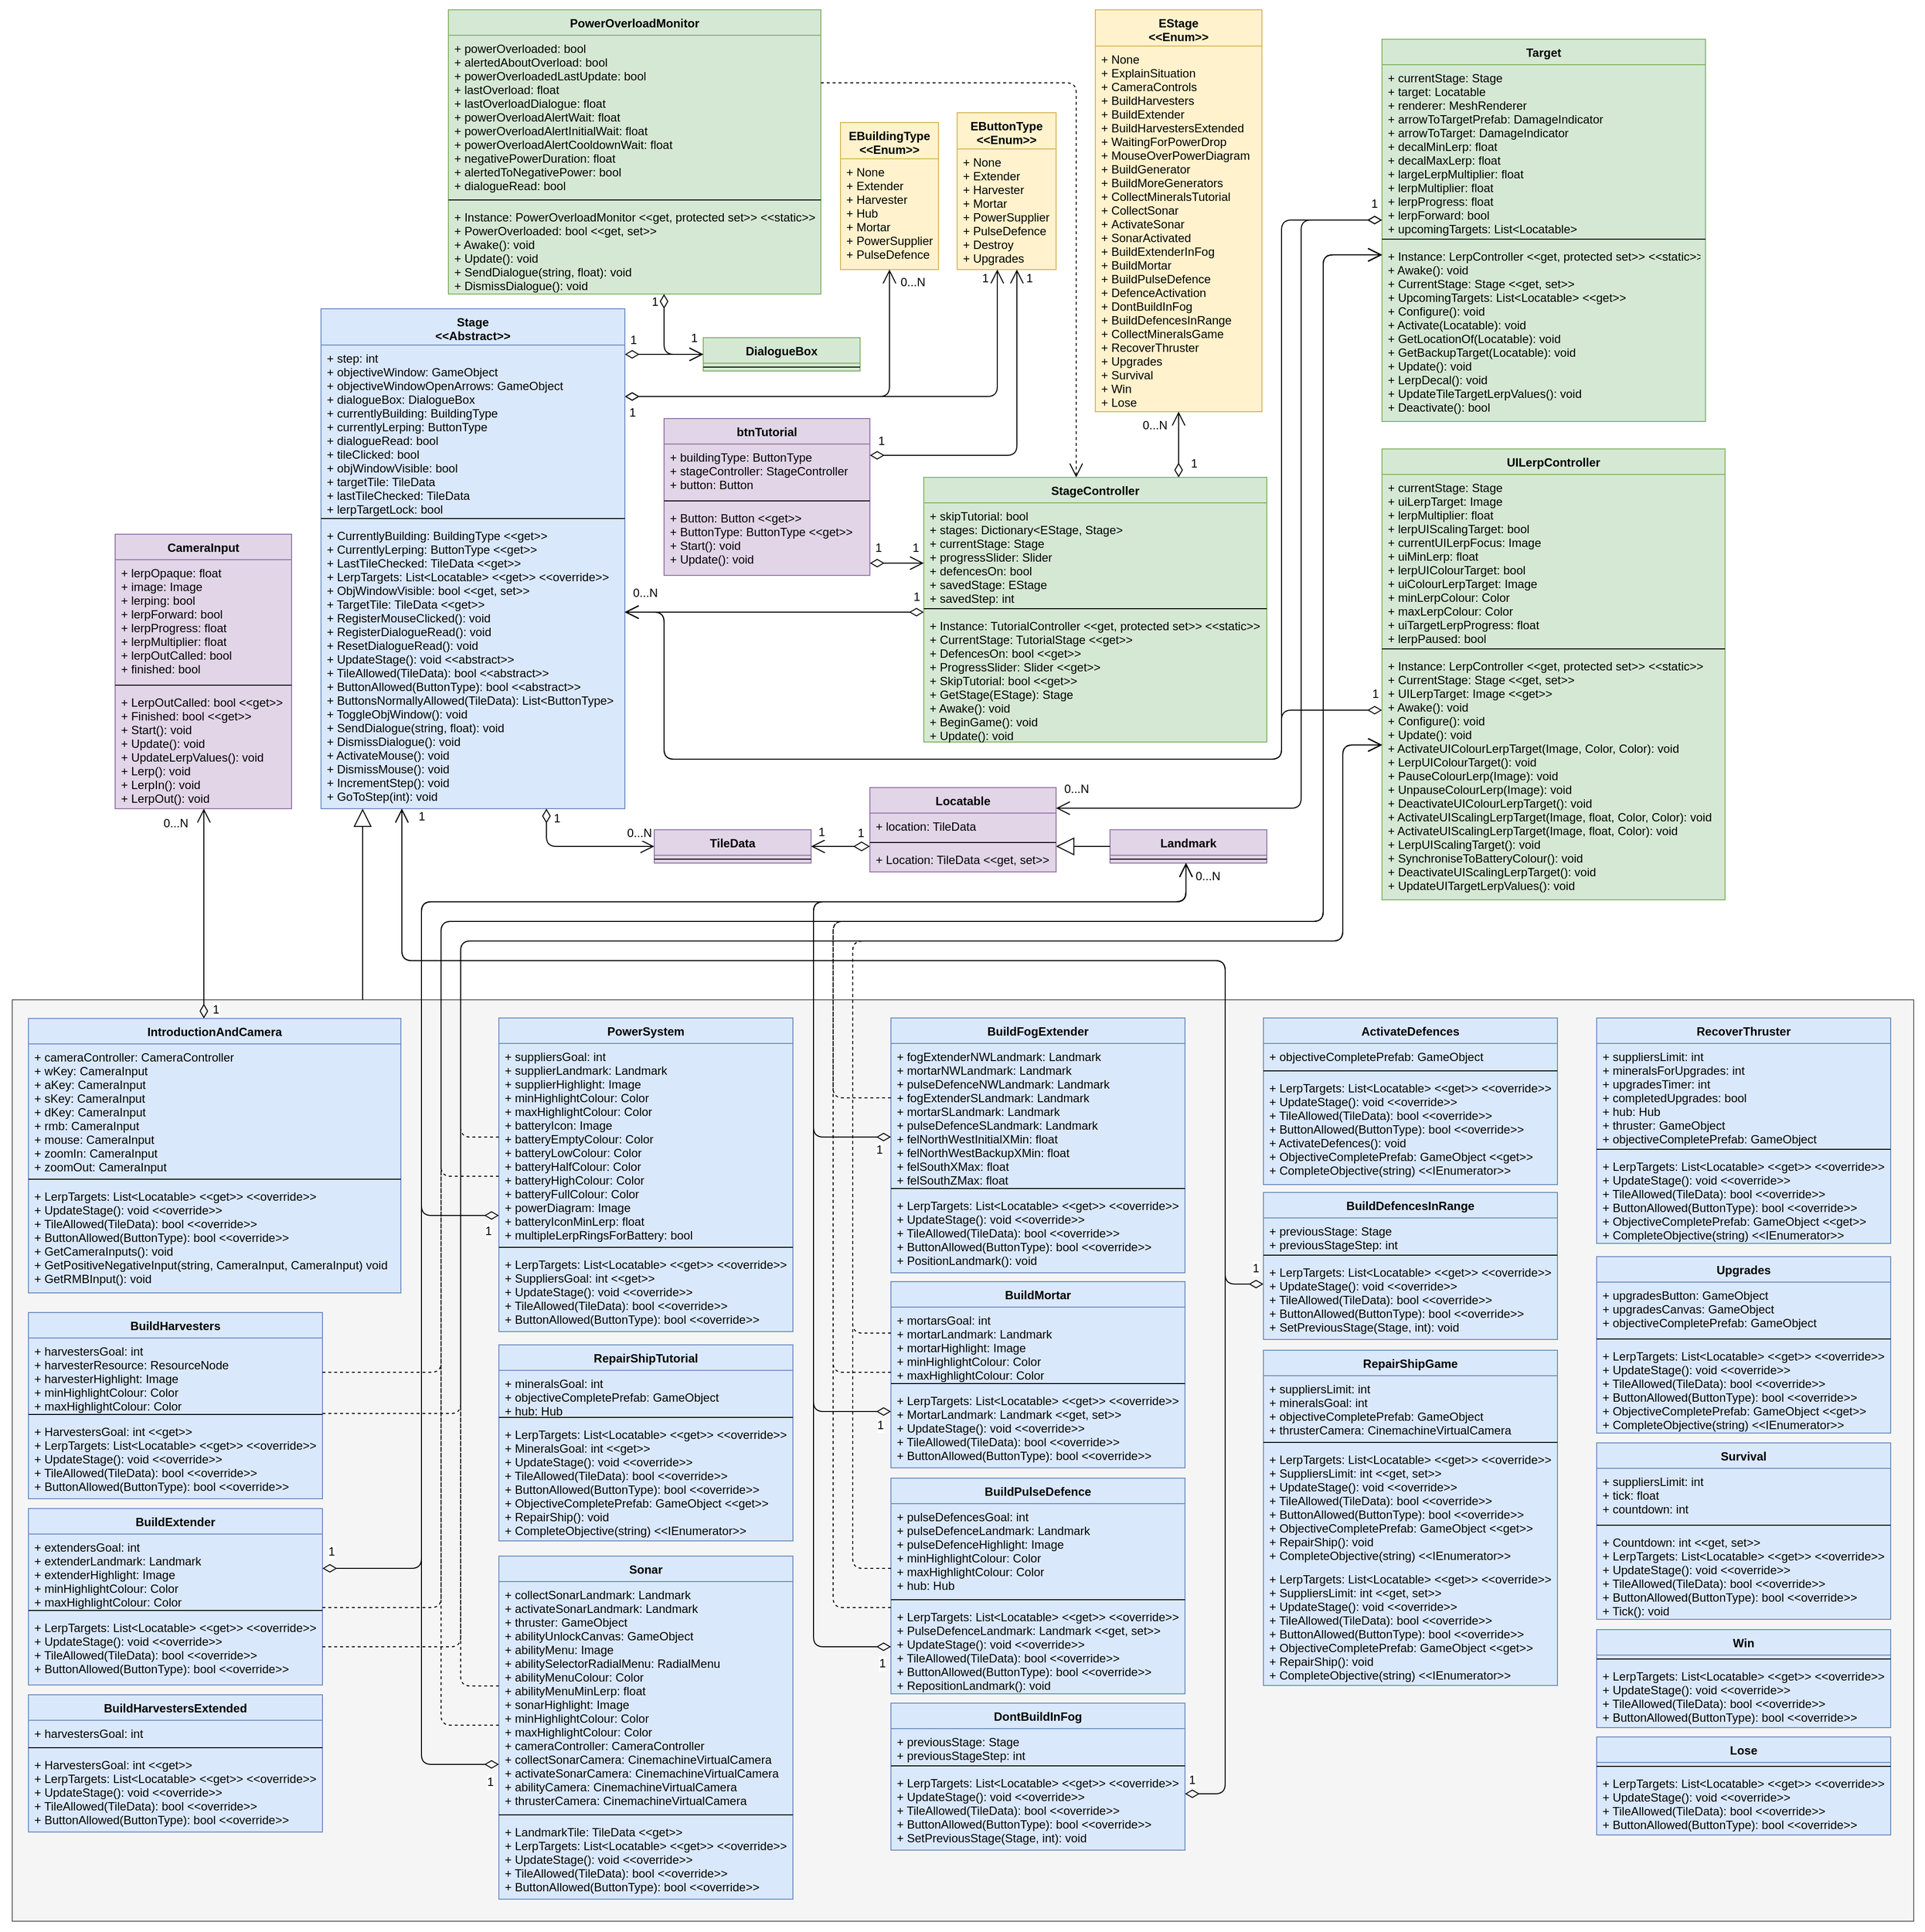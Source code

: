 <mxfile version="12.1.0" type="device" pages="1"><diagram id="YUg2zM-sCg1uVjp_kUEC" name="Page-1"><mxGraphModel dx="5750" dy="3120" grid="1" gridSize="10" guides="1" tooltips="1" connect="1" arrows="1" fold="1" page="1" pageScale="1" pageWidth="850" pageHeight="1100" math="0" shadow="0"><root><mxCell id="0"/><mxCell id="1" parent="0"/><mxCell id="K1XAqoL_HmQdzrPCAWQ_-194" value="" style="rounded=0;whiteSpace=wrap;html=1;strokeColor=none;" vertex="1" parent="1"><mxGeometry x="-1430" y="-1000" width="1963" height="1970" as="geometry"/></mxCell><mxCell id="K1XAqoL_HmQdzrPCAWQ_-131" value="" style="rounded=0;whiteSpace=wrap;html=1;fillColor=#f5f5f5;strokeColor=#666666;fontColor=#333333;" vertex="1" parent="1"><mxGeometry x="-1417.5" y="20" width="1940" height="940" as="geometry"/></mxCell><mxCell id="gWK-a_ovRSap_i8TurQI-1" value="EStage&#10;&lt;&lt;Enum&gt;&gt;" style="swimlane;fontStyle=1;align=center;verticalAlign=top;childLayout=stackLayout;horizontal=1;startSize=37;horizontalStack=0;resizeParent=1;resizeParentMax=0;resizeLast=0;collapsible=1;marginBottom=0;fillColor=#fff2cc;strokeColor=#d6b656;swimlaneFillColor=#FFF2CC;" parent="1" vertex="1"><mxGeometry x="-312.5" y="-990" width="170" height="410" as="geometry"/></mxCell><mxCell id="gWK-a_ovRSap_i8TurQI-2" value="+ None&#10;+ ExplainSituation&#10;+ CameraControls&#10;+ BuildHarvesters&#10;+ BuildExtender&#10;+ BuildHarvestersExtended&#10;+ WaitingForPowerDrop&#10;+ MouseOverPowerDiagram&#10;+ BuildGenerator&#10;+ BuildMoreGenerators&#10;+ CollectMineralsTutorial&#10;+ CollectSonar&#10;+ ActivateSonar&#10;+ SonarActivated&#10;+ BuildExtenderInFog&#10;+ BuildMortar&#10;+ BuildPulseDefence&#10;+ DefenceActivation&#10;+ DontBuildInFog&#10;+ BuildDefencesInRange&#10;+ CollectMineralsGame&#10;+ RecoverThruster&#10;+ Upgrades&#10;+ Survival&#10;+ Win&#10;+ Lose" style="text;strokeColor=none;fillColor=none;align=left;verticalAlign=top;spacingLeft=4;spacingRight=4;overflow=hidden;rotatable=0;points=[[0,0.5],[1,0.5]];portConstraint=eastwest;" parent="gWK-a_ovRSap_i8TurQI-1" vertex="1"><mxGeometry y="37" width="170" height="373" as="geometry"/></mxCell><mxCell id="gWK-a_ovRSap_i8TurQI-9" value="StageController" style="swimlane;fontStyle=1;align=center;verticalAlign=top;childLayout=stackLayout;horizontal=1;startSize=26;horizontalStack=0;resizeParent=1;resizeParentMax=0;resizeLast=0;collapsible=1;marginBottom=0;movable=1;resizable=1;rotatable=1;deletable=1;editable=1;connectable=1;fillColor=#d5e8d4;strokeColor=#82b366;swimlaneFillColor=#D5E8D4;" parent="1" vertex="1"><mxGeometry x="-487.5" y="-513" width="350" height="270" as="geometry"/></mxCell><mxCell id="gWK-a_ovRSap_i8TurQI-10" value="+ skipTutorial: bool&#10;+ stages: Dictionary&lt;EStage, Stage&gt;&#10;+ currentStage: Stage&#10;+ progressSlider: Slider&#10;+ defencesOn: bool&#10;+ savedStage: EStage&#10;+ savedStep: int&#10;&#10;&#10;&#10;" style="text;strokeColor=none;fillColor=none;align=left;verticalAlign=top;spacingLeft=4;spacingRight=4;overflow=hidden;rotatable=1;points=[[0,0.5],[1,0.5]];portConstraint=eastwest;movable=1;resizable=1;deletable=1;editable=1;connectable=1;horizontal=1;" parent="gWK-a_ovRSap_i8TurQI-9" vertex="1"><mxGeometry y="26" width="350" height="104" as="geometry"/></mxCell><mxCell id="gWK-a_ovRSap_i8TurQI-11" value="" style="line;strokeWidth=1;fillColor=none;align=left;verticalAlign=middle;spacingTop=-1;spacingLeft=3;spacingRight=3;rotatable=1;labelPosition=right;points=[];portConstraint=eastwest;movable=1;resizable=1;deletable=1;editable=1;connectable=1;" parent="gWK-a_ovRSap_i8TurQI-9" vertex="1"><mxGeometry y="130" width="350" height="8" as="geometry"/></mxCell><mxCell id="gWK-a_ovRSap_i8TurQI-12" value="+ Instance: TutorialController &lt;&lt;get, protected set&gt;&gt; &lt;&lt;static&gt;&gt;&#10;+ CurrentStage: TutorialStage &lt;&lt;get&gt;&gt;&#10;+ DefencesOn: bool &lt;&lt;get&gt;&gt;&#10;+ ProgressSlider: Slider &lt;&lt;get&gt;&gt;&#10;+ SkipTutorial: bool &lt;&lt;get&gt;&gt;&#10;+ GetStage(EStage): Stage&#10;+ Awake(): void&#10;+ BeginGame(): void&#10;+ Update(): void&#10;&#10;&#10;&#10;&#10;" style="text;strokeColor=none;fillColor=none;align=left;verticalAlign=top;spacingLeft=4;spacingRight=4;overflow=hidden;rotatable=1;points=[[0,0.5],[1,0.5]];portConstraint=eastwest;movable=1;resizable=1;deletable=1;editable=1;connectable=1;" parent="gWK-a_ovRSap_i8TurQI-9" vertex="1"><mxGeometry y="138" width="350" height="132" as="geometry"/></mxCell><mxCell id="gWK-a_ovRSap_i8TurQI-13" value="DialogueBox" style="swimlane;fontStyle=1;align=center;verticalAlign=top;childLayout=stackLayout;horizontal=1;startSize=26;horizontalStack=0;resizeParent=1;resizeParentMax=0;resizeLast=0;collapsible=1;marginBottom=0;fillColor=#d5e8d4;strokeColor=#82b366;swimlaneFillColor=#D5E8D4;" parent="1" vertex="1"><mxGeometry x="-712.5" y="-655.5" width="160" height="34" as="geometry"/></mxCell><mxCell id="gWK-a_ovRSap_i8TurQI-15" value="" style="line;strokeWidth=1;fillColor=none;align=left;verticalAlign=middle;spacingTop=-1;spacingLeft=3;spacingRight=3;rotatable=0;labelPosition=right;points=[];portConstraint=eastwest;" parent="gWK-a_ovRSap_i8TurQI-13" vertex="1"><mxGeometry y="26" width="160" height="8" as="geometry"/></mxCell><mxCell id="gWK-a_ovRSap_i8TurQI-17" value="EButtonType&#10;&lt;&lt;Enum&gt;&gt;" style="swimlane;fontStyle=1;align=center;verticalAlign=top;childLayout=stackLayout;horizontal=1;startSize=37;horizontalStack=0;resizeParent=1;resizeParentMax=0;resizeLast=0;collapsible=1;marginBottom=0;fillColor=#fff2cc;strokeColor=#d6b656;swimlaneFillColor=#FFF2CC;" parent="1" vertex="1"><mxGeometry x="-453.5" y="-885" width="101" height="160" as="geometry"/></mxCell><mxCell id="gWK-a_ovRSap_i8TurQI-18" value="+ None&#10;+ Extender&#10;+ Harvester&#10;+ Mortar&#10;+ PowerSupplier&#10;+ PulseDefence&#10;+ Destroy&#10;+ Upgrades" style="text;strokeColor=none;fillColor=none;align=left;verticalAlign=top;spacingLeft=4;spacingRight=4;overflow=hidden;rotatable=0;points=[[0,0.5],[1,0.5]];portConstraint=eastwest;" parent="gWK-a_ovRSap_i8TurQI-17" vertex="1"><mxGeometry y="37" width="101" height="123" as="geometry"/></mxCell><mxCell id="gWK-a_ovRSap_i8TurQI-23" value="EBuildingType&#10;&lt;&lt;Enum&gt;&gt;" style="swimlane;fontStyle=1;align=center;verticalAlign=top;childLayout=stackLayout;horizontal=1;startSize=37;horizontalStack=0;resizeParent=1;resizeParentMax=0;resizeLast=0;collapsible=1;marginBottom=0;fillColor=#fff2cc;strokeColor=#d6b656;swimlaneFillColor=#FFF2CC;" parent="1" vertex="1"><mxGeometry x="-572.5" y="-875" width="100" height="150" as="geometry"/></mxCell><mxCell id="gWK-a_ovRSap_i8TurQI-24" value="+ None&#10;+ Extender&#10;+ Harvester&#10;+ Hub&#10;+ Mortar&#10;+ PowerSupplier&#10;+ PulseDefence" style="text;strokeColor=none;fillColor=none;align=left;verticalAlign=top;spacingLeft=4;spacingRight=4;overflow=hidden;rotatable=0;points=[[0,0.5],[1,0.5]];portConstraint=eastwest;" parent="gWK-a_ovRSap_i8TurQI-23" vertex="1"><mxGeometry y="37" width="100" height="113" as="geometry"/></mxCell><mxCell id="gWK-a_ovRSap_i8TurQI-25" value="TileData" style="swimlane;fontStyle=1;align=center;verticalAlign=top;childLayout=stackLayout;horizontal=1;startSize=26;horizontalStack=0;resizeParent=1;resizeParentMax=0;resizeLast=0;collapsible=1;marginBottom=0;swimlaneFillColor=#E1D5E7;fillColor=#e1d5e7;strokeColor=#9673a6;" parent="1" vertex="1"><mxGeometry x="-762.5" y="-153.5" width="160" height="34" as="geometry"/></mxCell><mxCell id="gWK-a_ovRSap_i8TurQI-27" value="" style="line;strokeWidth=1;fillColor=none;align=left;verticalAlign=middle;spacingTop=-1;spacingLeft=3;spacingRight=3;rotatable=0;labelPosition=right;points=[];portConstraint=eastwest;" parent="gWK-a_ovRSap_i8TurQI-25" vertex="1"><mxGeometry y="26" width="160" height="8" as="geometry"/></mxCell><mxCell id="gWK-a_ovRSap_i8TurQI-40" value="" style="endArrow=open;endSize=12;html=1;edgeStyle=orthogonalEdgeStyle;startArrow=diamondThin;startFill=0;startSize=12;" parent="1" source="gWK-a_ovRSap_i8TurQI-9" target="gWK-a_ovRSap_i8TurQI-1" edge="1"><mxGeometry width="160" relative="1" as="geometry"><mxPoint x="-342.5" y="-393" as="sourcePoint"/><mxPoint x="-422.5" y="-393" as="targetPoint"/><Array as="points"><mxPoint x="-227.5" y="-555.5"/><mxPoint x="-227.5" y="-555.5"/></Array></mxGeometry></mxCell><mxCell id="K1XAqoL_HmQdzrPCAWQ_-122" value="1" style="text;html=1;resizable=0;points=[];align=center;verticalAlign=middle;labelBackgroundColor=#ffffff;" vertex="1" connectable="0" parent="gWK-a_ovRSap_i8TurQI-40"><mxGeometry x="0.126" relative="1" as="geometry"><mxPoint x="15" y="23" as="offset"/></mxGeometry></mxCell><mxCell id="K1XAqoL_HmQdzrPCAWQ_-123" value="0...N" style="text;html=1;resizable=0;points=[];align=center;verticalAlign=middle;labelBackgroundColor=#ffffff;" vertex="1" connectable="0" parent="gWK-a_ovRSap_i8TurQI-40"><mxGeometry x="-0.177" relative="1" as="geometry"><mxPoint x="-25" y="-25.5" as="offset"/></mxGeometry></mxCell><mxCell id="gWK-a_ovRSap_i8TurQI-41" value="" style="endArrow=open;endSize=12;html=1;edgeStyle=orthogonalEdgeStyle;startArrow=diamondThin;startFill=0;startSize=12;" parent="1" source="K1XAqoL_HmQdzrPCAWQ_-1" target="gWK-a_ovRSap_i8TurQI-17" edge="1"><mxGeometry width="160" relative="1" as="geometry"><mxPoint x="147.5" y="-336" as="sourcePoint"/><mxPoint x="82" y="-656" as="targetPoint"/><Array as="points"><mxPoint x="-412.5" y="-595.5"/></Array></mxGeometry></mxCell><mxCell id="K1XAqoL_HmQdzrPCAWQ_-127" value="1" style="text;html=1;resizable=0;points=[];align=center;verticalAlign=middle;labelBackgroundColor=#ffffff;" vertex="1" connectable="0" parent="gWK-a_ovRSap_i8TurQI-41"><mxGeometry x="0.961" y="1" relative="1" as="geometry"><mxPoint x="-12" y="-1.5" as="offset"/></mxGeometry></mxCell><mxCell id="gWK-a_ovRSap_i8TurQI-42" value="" style="endArrow=open;endSize=12;html=1;edgeStyle=orthogonalEdgeStyle;startArrow=diamondThin;startFill=0;startSize=12;" parent="1" source="K1XAqoL_HmQdzrPCAWQ_-1" target="gWK-a_ovRSap_i8TurQI-23" edge="1"><mxGeometry width="160" relative="1" as="geometry"><mxPoint x="147.5" y="-136" as="sourcePoint"/><mxPoint x="37.5" y="-326" as="targetPoint"/><Array as="points"><mxPoint x="-522.5" y="-595.5"/></Array></mxGeometry></mxCell><mxCell id="K1XAqoL_HmQdzrPCAWQ_-124" value="1" style="text;html=1;resizable=0;points=[];align=center;verticalAlign=middle;labelBackgroundColor=#ffffff;" vertex="1" connectable="0" parent="gWK-a_ovRSap_i8TurQI-42"><mxGeometry x="-0.942" y="1" relative="1" as="geometry"><mxPoint x="-4" y="17" as="offset"/></mxGeometry></mxCell><mxCell id="K1XAqoL_HmQdzrPCAWQ_-125" value="0...N" style="text;html=1;resizable=0;points=[];align=center;verticalAlign=middle;labelBackgroundColor=#ffffff;" vertex="1" connectable="0" parent="gWK-a_ovRSap_i8TurQI-42"><mxGeometry x="0.917" relative="1" as="geometry"><mxPoint x="23" y="-4" as="offset"/></mxGeometry></mxCell><mxCell id="f1h8apHkXOPbfnrDxoJw-1" value="Landmark" style="swimlane;fontStyle=1;align=center;verticalAlign=top;childLayout=stackLayout;horizontal=1;startSize=26;horizontalStack=0;resizeParent=1;resizeParentMax=0;resizeLast=0;collapsible=1;marginBottom=0;swimlaneFillColor=#E1D5E7;fillColor=#e1d5e7;strokeColor=#9673a6;" parent="1" vertex="1"><mxGeometry x="-297.5" y="-153.5" width="160" height="34" as="geometry"/></mxCell><mxCell id="f1h8apHkXOPbfnrDxoJw-3" value="" style="line;strokeWidth=1;fillColor=none;align=left;verticalAlign=middle;spacingTop=-1;spacingLeft=3;spacingRight=3;rotatable=0;labelPosition=right;points=[];portConstraint=eastwest;" parent="f1h8apHkXOPbfnrDxoJw-1" vertex="1"><mxGeometry y="26" width="160" height="8" as="geometry"/></mxCell><mxCell id="f1h8apHkXOPbfnrDxoJw-8" value="Locatable" style="swimlane;fontStyle=1;align=center;verticalAlign=top;childLayout=stackLayout;horizontal=1;startSize=26;horizontalStack=0;resizeParent=1;resizeParentMax=0;resizeLast=0;collapsible=1;marginBottom=0;swimlaneFillColor=#E1D5E7;fillColor=#e1d5e7;strokeColor=#9673a6;" parent="1" vertex="1"><mxGeometry x="-542.5" y="-196.5" width="190" height="86" as="geometry"/></mxCell><mxCell id="f1h8apHkXOPbfnrDxoJw-9" value="+ location: TileData" style="text;strokeColor=none;fillColor=none;align=left;verticalAlign=top;spacingLeft=4;spacingRight=4;overflow=hidden;rotatable=0;points=[[0,0.5],[1,0.5]];portConstraint=eastwest;" parent="f1h8apHkXOPbfnrDxoJw-8" vertex="1"><mxGeometry y="26" width="190" height="26" as="geometry"/></mxCell><mxCell id="f1h8apHkXOPbfnrDxoJw-10" value="" style="line;strokeWidth=1;fillColor=none;align=left;verticalAlign=middle;spacingTop=-1;spacingLeft=3;spacingRight=3;rotatable=0;labelPosition=right;points=[];portConstraint=eastwest;" parent="f1h8apHkXOPbfnrDxoJw-8" vertex="1"><mxGeometry y="52" width="190" height="8" as="geometry"/></mxCell><mxCell id="f1h8apHkXOPbfnrDxoJw-11" value="+ Location: TileData &lt;&lt;get, set&gt;&gt;" style="text;strokeColor=none;fillColor=none;align=left;verticalAlign=top;spacingLeft=4;spacingRight=4;overflow=hidden;rotatable=0;points=[[0,0.5],[1,0.5]];portConstraint=eastwest;" parent="f1h8apHkXOPbfnrDxoJw-8" vertex="1"><mxGeometry y="60" width="190" height="26" as="geometry"/></mxCell><mxCell id="f1h8apHkXOPbfnrDxoJw-14" value="" style="endArrow=block;endSize=16;endFill=0;html=1;edgeStyle=orthogonalEdgeStyle;" parent="1" source="f1h8apHkXOPbfnrDxoJw-1" target="f1h8apHkXOPbfnrDxoJw-8" edge="1"><mxGeometry width="160" relative="1" as="geometry"><mxPoint x="-759" y="-25" as="sourcePoint"/><mxPoint x="-599" y="-25" as="targetPoint"/><Array as="points"><mxPoint x="-442.5" y="-135.5"/><mxPoint x="-442.5" y="-135.5"/></Array></mxGeometry></mxCell><mxCell id="f1h8apHkXOPbfnrDxoJw-15" value="" style="endArrow=open;html=1;endSize=12;startArrow=diamondThin;startSize=14;startFill=0;edgeStyle=orthogonalEdgeStyle;align=left;verticalAlign=bottom;" parent="1" source="f1h8apHkXOPbfnrDxoJw-8" target="gWK-a_ovRSap_i8TurQI-25" edge="1"><mxGeometry x="-1" y="3" relative="1" as="geometry"><mxPoint x="-819" y="-125" as="sourcePoint"/><mxPoint x="-659" y="-125" as="targetPoint"/><Array as="points"><mxPoint x="-572.5" y="-136.5"/><mxPoint x="-572.5" y="-136.5"/></Array></mxGeometry></mxCell><mxCell id="f1h8apHkXOPbfnrDxoJw-16" value="1" style="text;html=1;resizable=0;points=[];align=center;verticalAlign=middle;labelBackgroundColor=#ffffff;" parent="f1h8apHkXOPbfnrDxoJw-15" vertex="1" connectable="0"><mxGeometry x="-0.808" y="-2" relative="1" as="geometry"><mxPoint x="-4" y="-11.5" as="offset"/></mxGeometry></mxCell><mxCell id="f1h8apHkXOPbfnrDxoJw-17" value="1" style="text;html=1;resizable=0;points=[];align=center;verticalAlign=middle;labelBackgroundColor=#ffffff;" parent="f1h8apHkXOPbfnrDxoJw-15" vertex="1" connectable="0"><mxGeometry x="0.89" y="-1" relative="1" as="geometry"><mxPoint x="6.5" y="-14" as="offset"/></mxGeometry></mxCell><mxCell id="f1h8apHkXOPbfnrDxoJw-20" value="CameraInput" style="swimlane;fontStyle=1;align=center;verticalAlign=top;childLayout=stackLayout;horizontal=1;startSize=26;horizontalStack=0;resizeParent=1;resizeParentMax=0;resizeLast=0;collapsible=1;marginBottom=0;swimlaneFillColor=#E1D5E7;fillColor=#e1d5e7;strokeColor=#9673a6;" parent="1" vertex="1"><mxGeometry x="-1312.5" y="-455" width="180" height="280" as="geometry"/></mxCell><mxCell id="f1h8apHkXOPbfnrDxoJw-21" value="+ lerpOpaque: float&#10;+ image: Image&#10;+ lerping: bool&#10;+ lerpForward: bool&#10;+ lerpProgress: float&#10;+ lerpMultiplier: float&#10;+ lerpOutCalled: bool&#10;+ finished: bool" style="text;strokeColor=none;fillColor=none;align=left;verticalAlign=top;spacingLeft=4;spacingRight=4;overflow=hidden;rotatable=0;points=[[0,0.5],[1,0.5]];portConstraint=eastwest;" parent="f1h8apHkXOPbfnrDxoJw-20" vertex="1"><mxGeometry y="26" width="180" height="124" as="geometry"/></mxCell><mxCell id="f1h8apHkXOPbfnrDxoJw-22" value="" style="line;strokeWidth=1;fillColor=none;align=left;verticalAlign=middle;spacingTop=-1;spacingLeft=3;spacingRight=3;rotatable=0;labelPosition=right;points=[];portConstraint=eastwest;" parent="f1h8apHkXOPbfnrDxoJw-20" vertex="1"><mxGeometry y="150" width="180" height="8" as="geometry"/></mxCell><mxCell id="f1h8apHkXOPbfnrDxoJw-23" value="+ LerpOutCalled: bool &lt;&lt;get&gt;&gt;&#10;+ Finished: bool &lt;&lt;get&gt;&gt;&#10;+ Start(): void&#10;+ Update(): void&#10;+ UpdateLerpValues(): void&#10;+ Lerp(): void&#10;+ LerpIn(): void&#10;+ LerpOut(): void" style="text;strokeColor=none;fillColor=none;align=left;verticalAlign=top;spacingLeft=4;spacingRight=4;overflow=hidden;rotatable=0;points=[[0,0.5],[1,0.5]];portConstraint=eastwest;" parent="f1h8apHkXOPbfnrDxoJw-20" vertex="1"><mxGeometry y="158" width="180" height="122" as="geometry"/></mxCell><mxCell id="f1h8apHkXOPbfnrDxoJw-25" value="" style="endArrow=open;endSize=12;html=1;edgeStyle=orthogonalEdgeStyle;startArrow=diamondThin;startFill=0;targetPerimeterSpacing=0;startSize=12;" parent="1" source="K1XAqoL_HmQdzrPCAWQ_-1" target="gWK-a_ovRSap_i8TurQI-13" edge="1"><mxGeometry width="160" relative="1" as="geometry"><mxPoint x="-1157.5" y="-704" as="sourcePoint"/><mxPoint x="-1727.5" y="-893" as="targetPoint"/><Array as="points"><mxPoint x="-752.5" y="-638.5"/><mxPoint x="-752.5" y="-638.5"/></Array></mxGeometry></mxCell><mxCell id="f1h8apHkXOPbfnrDxoJw-26" value="1" style="text;html=1;resizable=0;points=[];align=center;verticalAlign=middle;labelBackgroundColor=#ffffff;" parent="f1h8apHkXOPbfnrDxoJw-25" vertex="1" connectable="0"><mxGeometry x="-0.337" relative="1" as="geometry"><mxPoint x="3.5" y="-53.5" as="offset"/></mxGeometry></mxCell><mxCell id="f1h8apHkXOPbfnrDxoJw-32" value="btnTutorial" style="swimlane;fontStyle=1;align=center;verticalAlign=top;childLayout=stackLayout;horizontal=1;startSize=26;horizontalStack=0;resizeParent=1;resizeParentMax=0;resizeLast=0;collapsible=1;marginBottom=0;swimlaneFillColor=#E1D5E7;fillColor=#e1d5e7;strokeColor=#9673a6;" parent="1" vertex="1"><mxGeometry x="-752.5" y="-573" width="210" height="160" as="geometry"/></mxCell><mxCell id="f1h8apHkXOPbfnrDxoJw-33" value="+ buildingType: ButtonType&#10;+ stageController: StageController&#10;+ button: Button" style="text;strokeColor=none;fillColor=none;align=left;verticalAlign=top;spacingLeft=4;spacingRight=4;overflow=hidden;rotatable=0;points=[[0,0.5],[1,0.5]];portConstraint=eastwest;" parent="f1h8apHkXOPbfnrDxoJw-32" vertex="1"><mxGeometry y="26" width="210" height="54" as="geometry"/></mxCell><mxCell id="f1h8apHkXOPbfnrDxoJw-34" value="" style="line;strokeWidth=1;fillColor=none;align=left;verticalAlign=middle;spacingTop=-1;spacingLeft=3;spacingRight=3;rotatable=0;labelPosition=right;points=[];portConstraint=eastwest;" parent="f1h8apHkXOPbfnrDxoJw-32" vertex="1"><mxGeometry y="80" width="210" height="8" as="geometry"/></mxCell><mxCell id="f1h8apHkXOPbfnrDxoJw-35" value="+ Button: Button &lt;&lt;get&gt;&gt;&#10;+ ButtonType: ButtonType &lt;&lt;get&gt;&gt;&#10;+ Start(): void&#10;+ Update(): void" style="text;strokeColor=none;fillColor=none;align=left;verticalAlign=top;spacingLeft=4;spacingRight=4;overflow=hidden;rotatable=0;points=[[0,0.5],[1,0.5]];portConstraint=eastwest;" parent="f1h8apHkXOPbfnrDxoJw-32" vertex="1"><mxGeometry y="88" width="210" height="72" as="geometry"/></mxCell><mxCell id="f1h8apHkXOPbfnrDxoJw-36" value="" style="endArrow=open;endSize=12;html=1;edgeStyle=orthogonalEdgeStyle;startArrow=diamondThin;startFill=0;targetPerimeterSpacing=0;startSize=12;" parent="1" source="K1XAqoL_HmQdzrPCAWQ_-95" target="f1h8apHkXOPbfnrDxoJw-20" edge="1"><mxGeometry width="160" relative="1" as="geometry"><mxPoint x="-87.971" y="-824" as="sourcePoint"/><mxPoint x="-467.5" y="-203" as="targetPoint"/><Array as="points"><mxPoint x="-1222" y="-70"/><mxPoint x="-1222" y="-70"/></Array></mxGeometry></mxCell><mxCell id="f1h8apHkXOPbfnrDxoJw-37" value="0...N" style="text;html=1;resizable=0;points=[];align=center;verticalAlign=middle;labelBackgroundColor=#ffffff;" parent="f1h8apHkXOPbfnrDxoJw-36" vertex="1" connectable="0"><mxGeometry x="-0.337" relative="1" as="geometry"><mxPoint x="-29" y="-128" as="offset"/></mxGeometry></mxCell><mxCell id="f1h8apHkXOPbfnrDxoJw-38" value="1" style="text;html=1;resizable=0;points=[];align=center;verticalAlign=middle;labelBackgroundColor=#ffffff;" parent="f1h8apHkXOPbfnrDxoJw-36" vertex="1" connectable="0"><mxGeometry x="-0.394" y="-9" relative="1" as="geometry"><mxPoint x="3" y="56" as="offset"/></mxGeometry></mxCell><mxCell id="f1h8apHkXOPbfnrDxoJw-39" value="" style="endArrow=open;endSize=12;html=1;edgeStyle=orthogonalEdgeStyle;startArrow=diamondThin;startFill=0;startSize=12;" parent="1" source="f1h8apHkXOPbfnrDxoJw-32" target="gWK-a_ovRSap_i8TurQI-9" edge="1"><mxGeometry width="160" relative="1" as="geometry"><mxPoint x="-342.5" y="124.667" as="sourcePoint"/><mxPoint x="-462.5" y="124.667" as="targetPoint"/><Array as="points"><mxPoint x="-512.5" y="-425.5"/><mxPoint x="-512.5" y="-425.5"/></Array></mxGeometry></mxCell><mxCell id="K1XAqoL_HmQdzrPCAWQ_-129" value="1" style="text;html=1;resizable=0;points=[];align=center;verticalAlign=middle;labelBackgroundColor=#ffffff;" vertex="1" connectable="0" parent="f1h8apHkXOPbfnrDxoJw-39"><mxGeometry x="0.09" y="21" relative="1" as="geometry"><mxPoint x="-22" y="5" as="offset"/></mxGeometry></mxCell><mxCell id="K1XAqoL_HmQdzrPCAWQ_-130" value="1" style="text;html=1;resizable=0;points=[];align=center;verticalAlign=middle;labelBackgroundColor=#ffffff;" vertex="1" connectable="0" parent="f1h8apHkXOPbfnrDxoJw-39"><mxGeometry x="0.767" y="1" relative="1" as="geometry"><mxPoint x="-2.5" y="-15" as="offset"/></mxGeometry></mxCell><mxCell id="f1h8apHkXOPbfnrDxoJw-40" value="" style="endArrow=open;endSize=12;html=1;edgeStyle=orthogonalEdgeStyle;startArrow=diamondThin;startFill=0;startSize=12;" parent="1" source="f1h8apHkXOPbfnrDxoJw-32" target="gWK-a_ovRSap_i8TurQI-17" edge="1"><mxGeometry width="160" relative="1" as="geometry"><mxPoint x="492" y="-143.5" as="sourcePoint"/><mxPoint x="557.5" y="-143.5" as="targetPoint"/><Array as="points"><mxPoint x="-392.5" y="-535.5"/></Array></mxGeometry></mxCell><mxCell id="K1XAqoL_HmQdzrPCAWQ_-126" value="1" style="text;html=1;resizable=0;points=[];align=center;verticalAlign=middle;labelBackgroundColor=#ffffff;" vertex="1" connectable="0" parent="f1h8apHkXOPbfnrDxoJw-40"><mxGeometry x="0.914" relative="1" as="geometry"><mxPoint x="12" y="-5.5" as="offset"/></mxGeometry></mxCell><mxCell id="K1XAqoL_HmQdzrPCAWQ_-128" value="1" style="text;html=1;resizable=0;points=[];align=center;verticalAlign=middle;labelBackgroundColor=#ffffff;" vertex="1" connectable="0" parent="f1h8apHkXOPbfnrDxoJw-40"><mxGeometry x="-0.939" y="1" relative="1" as="geometry"><mxPoint x="0.5" y="-14" as="offset"/></mxGeometry></mxCell><mxCell id="K1XAqoL_HmQdzrPCAWQ_-1" value="Stage&#10;&lt;&lt;Abstract&gt;&gt;" style="swimlane;fontStyle=1;align=center;verticalAlign=top;childLayout=stackLayout;horizontal=1;startSize=37;horizontalStack=0;resizeParent=1;resizeParentMax=0;resizeLast=0;collapsible=1;marginBottom=0;fillColor=#dae8fc;strokeColor=#6c8ebf;swimlaneFillColor=#DAE8FC;" vertex="1" parent="1"><mxGeometry x="-1102.5" y="-685" width="310" height="510" as="geometry"/></mxCell><mxCell id="K1XAqoL_HmQdzrPCAWQ_-2" value="+ step: int&#10;+ objectiveWindow: GameObject&#10;+ objectiveWindowOpenArrows: GameObject&#10;+ dialogueBox: DialogueBox&#10;+ currentlyBuilding: BuildingType&#10;+ currentlyLerping: ButtonType&#10;+ dialogueRead: bool&#10;+ tileClicked: bool&#10;+ objWindowVisible: bool&#10;+ targetTile: TileData&#10;+ lastTileChecked: TileData&#10;+ lerpTargetLock: bool" style="text;strokeColor=none;fillColor=none;align=left;verticalAlign=top;spacingLeft=4;spacingRight=4;overflow=hidden;rotatable=0;points=[[0,0.5],[1,0.5]];portConstraint=eastwest;" vertex="1" parent="K1XAqoL_HmQdzrPCAWQ_-1"><mxGeometry y="37" width="310" height="173" as="geometry"/></mxCell><mxCell id="K1XAqoL_HmQdzrPCAWQ_-3" value="" style="line;strokeWidth=1;fillColor=none;align=left;verticalAlign=middle;spacingTop=-1;spacingLeft=3;spacingRight=3;rotatable=0;labelPosition=right;points=[];portConstraint=eastwest;" vertex="1" parent="K1XAqoL_HmQdzrPCAWQ_-1"><mxGeometry y="210" width="310" height="8" as="geometry"/></mxCell><mxCell id="K1XAqoL_HmQdzrPCAWQ_-4" value="+ CurrentlyBuilding: BuildingType &lt;&lt;get&gt;&gt;&#10;+ CurrentlyLerping: ButtonType &lt;&lt;get&gt;&gt;&#10;+ LastTileChecked: TileData &lt;&lt;get&gt;&gt;&#10;+ LerpTargets: List&lt;Locatable&gt; &lt;&lt;get&gt;&gt; &lt;&lt;override&gt;&gt;&#10;+ ObjWindowVisible: bool &lt;&lt;get, set&gt;&gt;&#10;+ TargetTile: TileData &lt;&lt;get&gt;&gt;&#10;+ RegisterMouseClicked(): void&#10;+ RegisterDialogueRead(): void&#10;+ ResetDialogueRead(): void&#10;+ UpdateStage(): void &lt;&lt;abstract&gt;&gt;&#10;+ TileAllowed(TileData): bool &lt;&lt;abstract&gt;&gt;&#10;+ ButtonAllowed(ButtonType): bool &lt;&lt;abstract&gt;&gt;&#10;+ ButtonsNormallyAllowed(TileData): List&lt;ButtonType&gt;&#10;+ ToggleObjWindow(): void&#10;+ SendDialogue(string, float): void&#10;+ DismissDialogue(): void&#10;+ ActivateMouse(): void&#10;+ DismissMouse(): void&#10;+ IncrementStep(): void&#10;+ GoToStep(int): void&#10;" style="text;strokeColor=none;fillColor=none;align=left;verticalAlign=top;spacingLeft=4;spacingRight=4;overflow=hidden;rotatable=0;points=[[0,0.5],[1,0.5]];portConstraint=eastwest;" vertex="1" parent="K1XAqoL_HmQdzrPCAWQ_-1"><mxGeometry y="218" width="310" height="292" as="geometry"/></mxCell><mxCell id="K1XAqoL_HmQdzrPCAWQ_-5" value="BuildHarvesters" style="swimlane;fontStyle=1;align=center;verticalAlign=top;childLayout=stackLayout;horizontal=1;startSize=26;horizontalStack=0;resizeParent=1;resizeParentMax=0;resizeLast=0;collapsible=1;marginBottom=0;swimlaneFillColor=#DAE8FC;fillColor=#dae8fc;strokeColor=#6c8ebf;" vertex="1" parent="1"><mxGeometry x="-1401" y="339" width="300" height="190" as="geometry"/></mxCell><mxCell id="K1XAqoL_HmQdzrPCAWQ_-6" value="+ harvestersGoal: int&#10;+ harvesterResource: ResourceNode&#10;+ harvesterHighlight: Image&#10;+ minHighlightColour: Color&#10;+ maxHighlightColour: Color&#10;" style="text;strokeColor=none;fillColor=none;align=left;verticalAlign=top;spacingLeft=4;spacingRight=4;overflow=hidden;rotatable=0;points=[[0,0.5],[1,0.5]];portConstraint=eastwest;" vertex="1" parent="K1XAqoL_HmQdzrPCAWQ_-5"><mxGeometry y="26" width="300" height="74" as="geometry"/></mxCell><mxCell id="K1XAqoL_HmQdzrPCAWQ_-7" value="" style="line;strokeWidth=1;fillColor=none;align=left;verticalAlign=middle;spacingTop=-1;spacingLeft=3;spacingRight=3;rotatable=0;labelPosition=right;points=[];portConstraint=eastwest;" vertex="1" parent="K1XAqoL_HmQdzrPCAWQ_-5"><mxGeometry y="100" width="300" height="8" as="geometry"/></mxCell><mxCell id="K1XAqoL_HmQdzrPCAWQ_-8" value="+ HarvestersGoal: int &lt;&lt;get&gt;&gt;&#10;+ LerpTargets: List&lt;Locatable&gt; &lt;&lt;get&gt;&gt; &lt;&lt;override&gt;&gt;&#10;+ UpdateStage(): void &lt;&lt;override&gt;&gt;&#10;+ TileAllowed(TileData): bool &lt;&lt;override&gt;&gt;&#10;+ ButtonAllowed(ButtonType): bool &lt;&lt;override&gt;&gt;" style="text;strokeColor=none;fillColor=none;align=left;verticalAlign=top;spacingLeft=4;spacingRight=4;overflow=hidden;rotatable=0;points=[[0,0.5],[1,0.5]];portConstraint=eastwest;" vertex="1" parent="K1XAqoL_HmQdzrPCAWQ_-5"><mxGeometry y="108" width="300" height="82" as="geometry"/></mxCell><mxCell id="K1XAqoL_HmQdzrPCAWQ_-9" value="Target" style="swimlane;fontStyle=1;align=center;verticalAlign=top;childLayout=stackLayout;horizontal=1;startSize=26;horizontalStack=0;resizeParent=1;resizeParentMax=0;resizeLast=0;collapsible=1;marginBottom=0;fillColor=#d5e8d4;strokeColor=#82b366;swimlaneFillColor=#D5E8D4;" vertex="1" parent="1"><mxGeometry x="-20" y="-960" width="330" height="390" as="geometry"/></mxCell><mxCell id="K1XAqoL_HmQdzrPCAWQ_-10" value="+ currentStage: Stage&#10;+ target: Locatable&#10;+ renderer: MeshRenderer&#10;+ arrowToTargetPrefab: DamageIndicator&#10;+ arrowToTarget: DamageIndicator&#10;+ decalMinLerp: float&#10;+ decalMaxLerp: float&#10;+ largeLerpMultiplier: float&#10;+ lerpMultiplier: float&#10;+ lerpProgress: float&#10;+ lerpForward: bool&#10;+ upcomingTargets: List&lt;Locatable&gt;&#10;" style="text;strokeColor=none;fillColor=none;align=left;verticalAlign=top;spacingLeft=4;spacingRight=4;overflow=hidden;rotatable=0;points=[[0,0.5],[1,0.5]];portConstraint=eastwest;" vertex="1" parent="K1XAqoL_HmQdzrPCAWQ_-9"><mxGeometry y="26" width="330" height="174" as="geometry"/></mxCell><mxCell id="K1XAqoL_HmQdzrPCAWQ_-11" value="" style="line;strokeWidth=1;fillColor=none;align=left;verticalAlign=middle;spacingTop=-1;spacingLeft=3;spacingRight=3;rotatable=0;labelPosition=right;points=[];portConstraint=eastwest;" vertex="1" parent="K1XAqoL_HmQdzrPCAWQ_-9"><mxGeometry y="200" width="330" height="8" as="geometry"/></mxCell><mxCell id="K1XAqoL_HmQdzrPCAWQ_-99" value="+ Instance: LerpController &lt;&lt;get, protected set&gt;&gt; &lt;&lt;static&gt;&gt;&#10;+ Awake(): void&#10;+ CurrentStage: Stage &lt;&lt;get, set&gt;&gt;&#10;+ UpcomingTargets: List&lt;Locatable&gt; &lt;&lt;get&gt;&gt;&#10;+ Configure(): void&#10;+ Activate(Locatable): void&#10;+ GetLocationOf(Locatable): void&#10;+ GetBackupTarget(Locatable): void&#10;+ Update(): void&#10;+ LerpDecal(): void&#10;+ UpdateTileTargetLerpValues(): void&#10;+ Deactivate(): bool&#10;" style="text;strokeColor=none;fillColor=none;align=left;verticalAlign=top;spacingLeft=4;spacingRight=4;overflow=hidden;rotatable=0;points=[[0,0.5],[1,0.5]];portConstraint=eastwest;" vertex="1" parent="K1XAqoL_HmQdzrPCAWQ_-9"><mxGeometry y="208" width="330" height="182" as="geometry"/></mxCell><mxCell id="K1XAqoL_HmQdzrPCAWQ_-13" value="BuildExtender" style="swimlane;fontStyle=1;align=center;verticalAlign=top;childLayout=stackLayout;horizontal=1;startSize=26;horizontalStack=0;resizeParent=1;resizeParentMax=0;resizeLast=0;collapsible=1;marginBottom=0;swimlaneFillColor=#DAE8FC;fillColor=#dae8fc;strokeColor=#6c8ebf;" vertex="1" parent="1"><mxGeometry x="-1401" y="539" width="300" height="180" as="geometry"/></mxCell><mxCell id="K1XAqoL_HmQdzrPCAWQ_-14" value="+ extendersGoal: int&#10;+ extenderLandmark: Landmark&#10;+ extenderHighlight: Image&#10;+ minHighlightColour: Color&#10;+ maxHighlightColour: Color&#10;" style="text;strokeColor=none;fillColor=none;align=left;verticalAlign=top;spacingLeft=4;spacingRight=4;overflow=hidden;rotatable=0;points=[[0,0.5],[1,0.5]];portConstraint=eastwest;" vertex="1" parent="K1XAqoL_HmQdzrPCAWQ_-13"><mxGeometry y="26" width="300" height="74" as="geometry"/></mxCell><mxCell id="K1XAqoL_HmQdzrPCAWQ_-15" value="" style="line;strokeWidth=1;fillColor=none;align=left;verticalAlign=middle;spacingTop=-1;spacingLeft=3;spacingRight=3;rotatable=0;labelPosition=right;points=[];portConstraint=eastwest;" vertex="1" parent="K1XAqoL_HmQdzrPCAWQ_-13"><mxGeometry y="100" width="300" height="8" as="geometry"/></mxCell><mxCell id="K1XAqoL_HmQdzrPCAWQ_-16" value="+ LerpTargets: List&lt;Locatable&gt; &lt;&lt;get&gt;&gt; &lt;&lt;override&gt;&gt;&#10;+ UpdateStage(): void &lt;&lt;override&gt;&gt;&#10;+ TileAllowed(TileData): bool &lt;&lt;override&gt;&gt;&#10;+ ButtonAllowed(ButtonType): bool &lt;&lt;override&gt;&gt;" style="text;strokeColor=none;fillColor=none;align=left;verticalAlign=top;spacingLeft=4;spacingRight=4;overflow=hidden;rotatable=0;points=[[0,0.5],[1,0.5]];portConstraint=eastwest;" vertex="1" parent="K1XAqoL_HmQdzrPCAWQ_-13"><mxGeometry y="108" width="300" height="72" as="geometry"/></mxCell><mxCell id="K1XAqoL_HmQdzrPCAWQ_-17" value="BuildHarvestersExtended" style="swimlane;fontStyle=1;align=center;verticalAlign=top;childLayout=stackLayout;horizontal=1;startSize=26;horizontalStack=0;resizeParent=1;resizeParentMax=0;resizeLast=0;collapsible=1;marginBottom=0;swimlaneFillColor=#DAE8FC;fillColor=#dae8fc;strokeColor=#6c8ebf;" vertex="1" parent="1"><mxGeometry x="-1401" y="729" width="300" height="140" as="geometry"/></mxCell><mxCell id="K1XAqoL_HmQdzrPCAWQ_-18" value="+ harvestersGoal: int" style="text;strokeColor=none;fillColor=none;align=left;verticalAlign=top;spacingLeft=4;spacingRight=4;overflow=hidden;rotatable=0;points=[[0,0.5],[1,0.5]];portConstraint=eastwest;" vertex="1" parent="K1XAqoL_HmQdzrPCAWQ_-17"><mxGeometry y="26" width="300" height="24" as="geometry"/></mxCell><mxCell id="K1XAqoL_HmQdzrPCAWQ_-19" value="" style="line;strokeWidth=1;fillColor=none;align=left;verticalAlign=middle;spacingTop=-1;spacingLeft=3;spacingRight=3;rotatable=0;labelPosition=right;points=[];portConstraint=eastwest;" vertex="1" parent="K1XAqoL_HmQdzrPCAWQ_-17"><mxGeometry y="50" width="300" height="8" as="geometry"/></mxCell><mxCell id="K1XAqoL_HmQdzrPCAWQ_-20" value="+ HarvestersGoal: int &lt;&lt;get&gt;&gt;&#10;+ LerpTargets: List&lt;Locatable&gt; &lt;&lt;get&gt;&gt; &lt;&lt;override&gt;&gt;&#10;+ UpdateStage(): void &lt;&lt;override&gt;&gt;&#10;+ TileAllowed(TileData): bool &lt;&lt;override&gt;&gt;&#10;+ ButtonAllowed(ButtonType): bool &lt;&lt;override&gt;&gt;" style="text;strokeColor=none;fillColor=none;align=left;verticalAlign=top;spacingLeft=4;spacingRight=4;overflow=hidden;rotatable=0;points=[[0,0.5],[1,0.5]];portConstraint=eastwest;" vertex="1" parent="K1XAqoL_HmQdzrPCAWQ_-17"><mxGeometry y="58" width="300" height="82" as="geometry"/></mxCell><mxCell id="K1XAqoL_HmQdzrPCAWQ_-21" value="PowerSystem" style="swimlane;fontStyle=1;align=center;verticalAlign=top;childLayout=stackLayout;horizontal=1;startSize=26;horizontalStack=0;resizeParent=1;resizeParentMax=0;resizeLast=0;collapsible=1;marginBottom=0;swimlaneFillColor=#DAE8FC;fillColor=#dae8fc;strokeColor=#6c8ebf;" vertex="1" parent="1"><mxGeometry x="-921" y="38.5" width="300" height="320" as="geometry"/></mxCell><mxCell id="K1XAqoL_HmQdzrPCAWQ_-22" value="+ suppliersGoal: int&#10;+ supplierLandmark: Landmark&#10;+ supplierHighlight: Image&#10;+ minHighlightColour: Color&#10;+ maxHighlightColour: Color&#10;+ batteryIcon: Image&#10;+ batteryEmptyColour: Color&#10;+ batteryLowColour: Color&#10;+ batteryHalfColour: Color&#10;+ batteryHighColour: Color&#10;+ batteryFullColour: Color&#10;+ powerDiagram: Image&#10;+ batteryIconMinLerp: float&#10;+ multipleLerpRingsForBattery: bool&#10;&#10;" style="text;strokeColor=none;fillColor=none;align=left;verticalAlign=top;spacingLeft=4;spacingRight=4;overflow=hidden;rotatable=0;points=[[0,0.5],[1,0.5]];portConstraint=eastwest;" vertex="1" parent="K1XAqoL_HmQdzrPCAWQ_-21"><mxGeometry y="26" width="300" height="204" as="geometry"/></mxCell><mxCell id="K1XAqoL_HmQdzrPCAWQ_-23" value="" style="line;strokeWidth=1;fillColor=none;align=left;verticalAlign=middle;spacingTop=-1;spacingLeft=3;spacingRight=3;rotatable=0;labelPosition=right;points=[];portConstraint=eastwest;" vertex="1" parent="K1XAqoL_HmQdzrPCAWQ_-21"><mxGeometry y="230" width="300" height="8" as="geometry"/></mxCell><mxCell id="K1XAqoL_HmQdzrPCAWQ_-24" value="+ LerpTargets: List&lt;Locatable&gt; &lt;&lt;get&gt;&gt; &lt;&lt;override&gt;&gt;&#10;+ SuppliersGoal: int &lt;&lt;get&gt;&gt;&#10;+ UpdateStage(): void &lt;&lt;override&gt;&gt;&#10;+ TileAllowed(TileData): bool &lt;&lt;override&gt;&gt;&#10;+ ButtonAllowed(ButtonType): bool &lt;&lt;override&gt;&gt;" style="text;strokeColor=none;fillColor=none;align=left;verticalAlign=top;spacingLeft=4;spacingRight=4;overflow=hidden;rotatable=0;points=[[0,0.5],[1,0.5]];portConstraint=eastwest;" vertex="1" parent="K1XAqoL_HmQdzrPCAWQ_-21"><mxGeometry y="238" width="300" height="82" as="geometry"/></mxCell><mxCell id="K1XAqoL_HmQdzrPCAWQ_-29" value="BuildFogExtender" style="swimlane;fontStyle=1;align=center;verticalAlign=top;childLayout=stackLayout;horizontal=1;startSize=26;horizontalStack=0;resizeParent=1;resizeParentMax=0;resizeLast=0;collapsible=1;marginBottom=0;swimlaneFillColor=#DAE8FC;fillColor=#dae8fc;strokeColor=#6c8ebf;" vertex="1" parent="1"><mxGeometry x="-521" y="38.5" width="300" height="260" as="geometry"/></mxCell><mxCell id="K1XAqoL_HmQdzrPCAWQ_-30" value="+ fogExtenderNWLandmark: Landmark&#10;+ mortarNWLandmark: Landmark&#10;+ pulseDefenceNWLandmark: Landmark&#10;+ fogExtenderSLandmark: Landmark&#10;+ mortarSLandmark: Landmark&#10;+ pulseDefenceSLandmark: Landmark&#10;+ felNorthWestInitialXMin: float&#10;+ felNorthWestBackupXMin: float&#10;+ felSouthXMax: float&#10;+ felSouthZMax: float" style="text;strokeColor=none;fillColor=none;align=left;verticalAlign=top;spacingLeft=4;spacingRight=4;overflow=hidden;rotatable=0;points=[[0,0.5],[1,0.5]];portConstraint=eastwest;" vertex="1" parent="K1XAqoL_HmQdzrPCAWQ_-29"><mxGeometry y="26" width="300" height="144" as="geometry"/></mxCell><mxCell id="K1XAqoL_HmQdzrPCAWQ_-31" value="" style="line;strokeWidth=1;fillColor=none;align=left;verticalAlign=middle;spacingTop=-1;spacingLeft=3;spacingRight=3;rotatable=0;labelPosition=right;points=[];portConstraint=eastwest;" vertex="1" parent="K1XAqoL_HmQdzrPCAWQ_-29"><mxGeometry y="170" width="300" height="8" as="geometry"/></mxCell><mxCell id="K1XAqoL_HmQdzrPCAWQ_-32" value="+ LerpTargets: List&lt;Locatable&gt; &lt;&lt;get&gt;&gt; &lt;&lt;override&gt;&gt;&#10;+ UpdateStage(): void &lt;&lt;override&gt;&gt;&#10;+ TileAllowed(TileData): bool &lt;&lt;override&gt;&gt;&#10;+ ButtonAllowed(ButtonType): bool &lt;&lt;override&gt;&gt;&#10;+ PositionLandmark(): void" style="text;strokeColor=none;fillColor=none;align=left;verticalAlign=top;spacingLeft=4;spacingRight=4;overflow=hidden;rotatable=0;points=[[0,0.5],[1,0.5]];portConstraint=eastwest;" vertex="1" parent="K1XAqoL_HmQdzrPCAWQ_-29"><mxGeometry y="178" width="300" height="82" as="geometry"/></mxCell><mxCell id="K1XAqoL_HmQdzrPCAWQ_-33" value="RepairShipTutorial" style="swimlane;fontStyle=1;align=center;verticalAlign=top;childLayout=stackLayout;horizontal=1;startSize=26;horizontalStack=0;resizeParent=1;resizeParentMax=0;resizeLast=0;collapsible=1;marginBottom=0;swimlaneFillColor=#DAE8FC;fillColor=#dae8fc;strokeColor=#6c8ebf;" vertex="1" parent="1"><mxGeometry x="-921" y="372" width="300" height="200" as="geometry"/></mxCell><mxCell id="K1XAqoL_HmQdzrPCAWQ_-34" value="+ mineralsGoal: int&#10;+ objectiveCompletePrefab: GameObject&#10;+ hub: Hub" style="text;strokeColor=none;fillColor=none;align=left;verticalAlign=top;spacingLeft=4;spacingRight=4;overflow=hidden;rotatable=0;points=[[0,0.5],[1,0.5]];portConstraint=eastwest;" vertex="1" parent="K1XAqoL_HmQdzrPCAWQ_-33"><mxGeometry y="26" width="300" height="44" as="geometry"/></mxCell><mxCell id="K1XAqoL_HmQdzrPCAWQ_-35" value="" style="line;strokeWidth=1;fillColor=none;align=left;verticalAlign=middle;spacingTop=-1;spacingLeft=3;spacingRight=3;rotatable=0;labelPosition=right;points=[];portConstraint=eastwest;" vertex="1" parent="K1XAqoL_HmQdzrPCAWQ_-33"><mxGeometry y="70" width="300" height="8" as="geometry"/></mxCell><mxCell id="K1XAqoL_HmQdzrPCAWQ_-36" value="+ LerpTargets: List&lt;Locatable&gt; &lt;&lt;get&gt;&gt; &lt;&lt;override&gt;&gt;&#10;+ MineralsGoal: int &lt;&lt;get&gt;&gt;&#10;+ UpdateStage(): void &lt;&lt;override&gt;&gt;&#10;+ TileAllowed(TileData): bool &lt;&lt;override&gt;&gt;&#10;+ ButtonAllowed(ButtonType): bool &lt;&lt;override&gt;&gt;&#10;+ ObjectiveCompletePrefab: GameObject &lt;&lt;get&gt;&gt;&#10;+ RepairShip(): void&#10;+ CompleteObjective(string) &lt;&lt;IEnumerator&gt;&gt;" style="text;strokeColor=none;fillColor=none;align=left;verticalAlign=top;spacingLeft=4;spacingRight=4;overflow=hidden;rotatable=0;points=[[0,0.5],[1,0.5]];portConstraint=eastwest;" vertex="1" parent="K1XAqoL_HmQdzrPCAWQ_-33"><mxGeometry y="78" width="300" height="122" as="geometry"/></mxCell><mxCell id="K1XAqoL_HmQdzrPCAWQ_-37" value="Sonar" style="swimlane;fontStyle=1;align=center;verticalAlign=top;childLayout=stackLayout;horizontal=1;startSize=26;horizontalStack=0;resizeParent=1;resizeParentMax=0;resizeLast=0;collapsible=1;marginBottom=0;swimlaneFillColor=#DAE8FC;fillColor=#dae8fc;strokeColor=#6c8ebf;" vertex="1" parent="1"><mxGeometry x="-921" y="587.5" width="300" height="350" as="geometry"/></mxCell><mxCell id="K1XAqoL_HmQdzrPCAWQ_-38" value="+ collectSonarLandmark: Landmark&#10;+ activateSonarLandmark: Landmark&#10;+ thruster: GameObject&#10;+ abilityUnlockCanvas: GameObject&#10;+ abilityMenu: Image&#10;+ abilitySelectorRadialMenu: RadialMenu&#10;+ abilityMenuColour: Color&#10;+ abilityMenuMinLerp: float&#10;+ sonarHighlight: Image&#10;+ minHighlightColour: Color&#10;+ maxHighlightColour: Color&#10;+ cameraController: CameraController&#10;+ collectSonarCamera: CinemachineVirtualCamera&#10;+ activateSonarCamera: CinemachineVirtualCamera&#10;+ abilityCamera: CinemachineVirtualCamera&#10;+ thrusterCamera: CinemachineVirtualCamera&#10;&#10;" style="text;strokeColor=none;fillColor=none;align=left;verticalAlign=top;spacingLeft=4;spacingRight=4;overflow=hidden;rotatable=0;points=[[0,0.5],[1,0.5]];portConstraint=eastwest;" vertex="1" parent="K1XAqoL_HmQdzrPCAWQ_-37"><mxGeometry y="26" width="300" height="234" as="geometry"/></mxCell><mxCell id="K1XAqoL_HmQdzrPCAWQ_-39" value="" style="line;strokeWidth=1;fillColor=none;align=left;verticalAlign=middle;spacingTop=-1;spacingLeft=3;spacingRight=3;rotatable=0;labelPosition=right;points=[];portConstraint=eastwest;" vertex="1" parent="K1XAqoL_HmQdzrPCAWQ_-37"><mxGeometry y="260" width="300" height="8" as="geometry"/></mxCell><mxCell id="K1XAqoL_HmQdzrPCAWQ_-40" value="+ LandmarkTile: TileData &lt;&lt;get&gt;&gt;&#10;+ LerpTargets: List&lt;Locatable&gt; &lt;&lt;get&gt;&gt; &lt;&lt;override&gt;&gt;&#10;+ UpdateStage(): void &lt;&lt;override&gt;&gt;&#10;+ TileAllowed(TileData): bool &lt;&lt;override&gt;&gt;&#10;+ ButtonAllowed(ButtonType): bool &lt;&lt;override&gt;&gt;" style="text;strokeColor=none;fillColor=none;align=left;verticalAlign=top;spacingLeft=4;spacingRight=4;overflow=hidden;rotatable=0;points=[[0,0.5],[1,0.5]];portConstraint=eastwest;" vertex="1" parent="K1XAqoL_HmQdzrPCAWQ_-37"><mxGeometry y="268" width="300" height="82" as="geometry"/></mxCell><mxCell id="K1XAqoL_HmQdzrPCAWQ_-41" value="BuildMortar" style="swimlane;fontStyle=1;align=center;verticalAlign=top;childLayout=stackLayout;horizontal=1;startSize=26;horizontalStack=0;resizeParent=1;resizeParentMax=0;resizeLast=0;collapsible=1;marginBottom=0;swimlaneFillColor=#DAE8FC;fillColor=#dae8fc;strokeColor=#6c8ebf;" vertex="1" parent="1"><mxGeometry x="-521" y="307.5" width="300" height="190" as="geometry"/></mxCell><mxCell id="K1XAqoL_HmQdzrPCAWQ_-42" value="+ mortarsGoal: int&#10;+ mortarLandmark: Landmark&#10;+ mortarHighlight: Image&#10;+ minHighlightColour: Color&#10;+ maxHighlightColour: Color&#10;" style="text;strokeColor=none;fillColor=none;align=left;verticalAlign=top;spacingLeft=4;spacingRight=4;overflow=hidden;rotatable=0;points=[[0,0.5],[1,0.5]];portConstraint=eastwest;" vertex="1" parent="K1XAqoL_HmQdzrPCAWQ_-41"><mxGeometry y="26" width="300" height="74" as="geometry"/></mxCell><mxCell id="K1XAqoL_HmQdzrPCAWQ_-43" value="" style="line;strokeWidth=1;fillColor=none;align=left;verticalAlign=middle;spacingTop=-1;spacingLeft=3;spacingRight=3;rotatable=0;labelPosition=right;points=[];portConstraint=eastwest;" vertex="1" parent="K1XAqoL_HmQdzrPCAWQ_-41"><mxGeometry y="100" width="300" height="8" as="geometry"/></mxCell><mxCell id="K1XAqoL_HmQdzrPCAWQ_-44" value="+ LerpTargets: List&lt;Locatable&gt; &lt;&lt;get&gt;&gt; &lt;&lt;override&gt;&gt;&#10;+ MortarLandmark: Landmark &lt;&lt;get, set&gt;&gt;&#10;+ UpdateStage(): void &lt;&lt;override&gt;&gt;&#10;+ TileAllowed(TileData): bool &lt;&lt;override&gt;&gt;&#10;+ ButtonAllowed(ButtonType): bool &lt;&lt;override&gt;&gt;" style="text;strokeColor=none;fillColor=none;align=left;verticalAlign=top;spacingLeft=4;spacingRight=4;overflow=hidden;rotatable=0;points=[[0,0.5],[1,0.5]];portConstraint=eastwest;" vertex="1" parent="K1XAqoL_HmQdzrPCAWQ_-41"><mxGeometry y="108" width="300" height="82" as="geometry"/></mxCell><mxCell id="K1XAqoL_HmQdzrPCAWQ_-45" value="BuildPulseDefence" style="swimlane;fontStyle=1;align=center;verticalAlign=top;childLayout=stackLayout;horizontal=1;startSize=26;horizontalStack=0;resizeParent=1;resizeParentMax=0;resizeLast=0;collapsible=1;marginBottom=0;swimlaneFillColor=#DAE8FC;fillColor=#dae8fc;strokeColor=#6c8ebf;" vertex="1" parent="1"><mxGeometry x="-521" y="508" width="300" height="220" as="geometry"/></mxCell><mxCell id="K1XAqoL_HmQdzrPCAWQ_-46" value="+ pulseDefencesGoal: int&#10;+ pulseDefenceLandmark: Landmark&#10;+ pulseDefenceHighlight: Image&#10;+ minHighlightColour: Color&#10;+ maxHighlightColour: Color&#10;+ hub: Hub" style="text;strokeColor=none;fillColor=none;align=left;verticalAlign=top;spacingLeft=4;spacingRight=4;overflow=hidden;rotatable=0;points=[[0,0.5],[1,0.5]];portConstraint=eastwest;" vertex="1" parent="K1XAqoL_HmQdzrPCAWQ_-45"><mxGeometry y="26" width="300" height="94" as="geometry"/></mxCell><mxCell id="K1XAqoL_HmQdzrPCAWQ_-47" value="" style="line;strokeWidth=1;fillColor=none;align=left;verticalAlign=middle;spacingTop=-1;spacingLeft=3;spacingRight=3;rotatable=0;labelPosition=right;points=[];portConstraint=eastwest;" vertex="1" parent="K1XAqoL_HmQdzrPCAWQ_-45"><mxGeometry y="120" width="300" height="8" as="geometry"/></mxCell><mxCell id="K1XAqoL_HmQdzrPCAWQ_-48" value="+ LerpTargets: List&lt;Locatable&gt; &lt;&lt;get&gt;&gt; &lt;&lt;override&gt;&gt;&#10;+ PulseDefenceLandmark: Landmark &lt;&lt;get, set&gt;&gt;&#10;+ UpdateStage(): void &lt;&lt;override&gt;&gt;&#10;+ TileAllowed(TileData): bool &lt;&lt;override&gt;&gt;&#10;+ ButtonAllowed(ButtonType): bool &lt;&lt;override&gt;&gt;&#10;+ RepositionLandmark(): void" style="text;strokeColor=none;fillColor=none;align=left;verticalAlign=top;spacingLeft=4;spacingRight=4;overflow=hidden;rotatable=0;points=[[0,0.5],[1,0.5]];portConstraint=eastwest;" vertex="1" parent="K1XAqoL_HmQdzrPCAWQ_-45"><mxGeometry y="128" width="300" height="92" as="geometry"/></mxCell><mxCell id="K1XAqoL_HmQdzrPCAWQ_-49" value="BuildDefencesInRange" style="swimlane;fontStyle=1;align=center;verticalAlign=top;childLayout=stackLayout;horizontal=1;startSize=26;horizontalStack=0;resizeParent=1;resizeParentMax=0;resizeLast=0;collapsible=1;marginBottom=0;swimlaneFillColor=#DAE8FC;fillColor=#dae8fc;strokeColor=#6c8ebf;" vertex="1" parent="1"><mxGeometry x="-141" y="216.5" width="300" height="150" as="geometry"/></mxCell><mxCell id="K1XAqoL_HmQdzrPCAWQ_-113" value="+ previousStage: Stage&#10;+ previousStageStep: int" style="text;strokeColor=none;fillColor=none;align=left;verticalAlign=top;spacingLeft=4;spacingRight=4;overflow=hidden;rotatable=0;points=[[0,0.5],[1,0.5]];portConstraint=eastwest;" vertex="1" parent="K1XAqoL_HmQdzrPCAWQ_-49"><mxGeometry y="26" width="300" height="34" as="geometry"/></mxCell><mxCell id="K1XAqoL_HmQdzrPCAWQ_-51" value="" style="line;strokeWidth=1;fillColor=none;align=left;verticalAlign=middle;spacingTop=-1;spacingLeft=3;spacingRight=3;rotatable=0;labelPosition=right;points=[];portConstraint=eastwest;" vertex="1" parent="K1XAqoL_HmQdzrPCAWQ_-49"><mxGeometry y="60" width="300" height="8" as="geometry"/></mxCell><mxCell id="K1XAqoL_HmQdzrPCAWQ_-52" value="+ LerpTargets: List&lt;Locatable&gt; &lt;&lt;get&gt;&gt; &lt;&lt;override&gt;&gt;&#10;+ UpdateStage(): void &lt;&lt;override&gt;&gt;&#10;+ TileAllowed(TileData): bool &lt;&lt;override&gt;&gt;&#10;+ ButtonAllowed(ButtonType): bool &lt;&lt;override&gt;&gt;&#10;+ SetPreviousStage(Stage, int): void" style="text;strokeColor=none;fillColor=none;align=left;verticalAlign=top;spacingLeft=4;spacingRight=4;overflow=hidden;rotatable=0;points=[[0,0.5],[1,0.5]];portConstraint=eastwest;" vertex="1" parent="K1XAqoL_HmQdzrPCAWQ_-49"><mxGeometry y="68" width="300" height="82" as="geometry"/></mxCell><mxCell id="K1XAqoL_HmQdzrPCAWQ_-53" value="DontBuildInFog" style="swimlane;fontStyle=1;align=center;verticalAlign=top;childLayout=stackLayout;horizontal=1;startSize=26;horizontalStack=0;resizeParent=1;resizeParentMax=0;resizeLast=0;collapsible=1;marginBottom=0;swimlaneFillColor=#DAE8FC;fillColor=#dae8fc;strokeColor=#6c8ebf;" vertex="1" parent="1"><mxGeometry x="-521" y="737.5" width="300" height="150" as="geometry"/></mxCell><mxCell id="K1XAqoL_HmQdzrPCAWQ_-114" value="+ previousStage: Stage&#10;+ previousStageStep: int" style="text;strokeColor=none;fillColor=none;align=left;verticalAlign=top;spacingLeft=4;spacingRight=4;overflow=hidden;rotatable=0;points=[[0,0.5],[1,0.5]];portConstraint=eastwest;" vertex="1" parent="K1XAqoL_HmQdzrPCAWQ_-53"><mxGeometry y="26" width="300" height="34" as="geometry"/></mxCell><mxCell id="K1XAqoL_HmQdzrPCAWQ_-55" value="" style="line;strokeWidth=1;fillColor=none;align=left;verticalAlign=middle;spacingTop=-1;spacingLeft=3;spacingRight=3;rotatable=0;labelPosition=right;points=[];portConstraint=eastwest;" vertex="1" parent="K1XAqoL_HmQdzrPCAWQ_-53"><mxGeometry y="60" width="300" height="8" as="geometry"/></mxCell><mxCell id="K1XAqoL_HmQdzrPCAWQ_-56" value="+ LerpTargets: List&lt;Locatable&gt; &lt;&lt;get&gt;&gt; &lt;&lt;override&gt;&gt;&#10;+ UpdateStage(): void &lt;&lt;override&gt;&gt;&#10;+ TileAllowed(TileData): bool &lt;&lt;override&gt;&gt;&#10;+ ButtonAllowed(ButtonType): bool &lt;&lt;override&gt;&gt;&#10;+ SetPreviousStage(Stage, int): void" style="text;strokeColor=none;fillColor=none;align=left;verticalAlign=top;spacingLeft=4;spacingRight=4;overflow=hidden;rotatable=0;points=[[0,0.5],[1,0.5]];portConstraint=eastwest;" vertex="1" parent="K1XAqoL_HmQdzrPCAWQ_-53"><mxGeometry y="68" width="300" height="82" as="geometry"/></mxCell><mxCell id="K1XAqoL_HmQdzrPCAWQ_-57" value="ActivateDefences" style="swimlane;fontStyle=1;align=center;verticalAlign=top;childLayout=stackLayout;horizontal=1;startSize=26;horizontalStack=0;resizeParent=1;resizeParentMax=0;resizeLast=0;collapsible=1;marginBottom=0;swimlaneFillColor=#DAE8FC;fillColor=#dae8fc;strokeColor=#6c8ebf;" vertex="1" parent="1"><mxGeometry x="-141" y="38.5" width="300" height="170" as="geometry"/></mxCell><mxCell id="K1XAqoL_HmQdzrPCAWQ_-58" value="+ objectiveCompletePrefab: GameObject" style="text;strokeColor=none;fillColor=none;align=left;verticalAlign=top;spacingLeft=4;spacingRight=4;overflow=hidden;rotatable=0;points=[[0,0.5],[1,0.5]];portConstraint=eastwest;" vertex="1" parent="K1XAqoL_HmQdzrPCAWQ_-57"><mxGeometry y="26" width="300" height="24" as="geometry"/></mxCell><mxCell id="K1XAqoL_HmQdzrPCAWQ_-59" value="" style="line;strokeWidth=1;fillColor=none;align=left;verticalAlign=middle;spacingTop=-1;spacingLeft=3;spacingRight=3;rotatable=0;labelPosition=right;points=[];portConstraint=eastwest;" vertex="1" parent="K1XAqoL_HmQdzrPCAWQ_-57"><mxGeometry y="50" width="300" height="8" as="geometry"/></mxCell><mxCell id="K1XAqoL_HmQdzrPCAWQ_-60" value="+ LerpTargets: List&lt;Locatable&gt; &lt;&lt;get&gt;&gt; &lt;&lt;override&gt;&gt;&#10;+ UpdateStage(): void &lt;&lt;override&gt;&gt;&#10;+ TileAllowed(TileData): bool &lt;&lt;override&gt;&gt;&#10;+ ButtonAllowed(ButtonType): bool &lt;&lt;override&gt;&gt;&#10;+ ActivateDefences(): void&#10;+ ObjectiveCompletePrefab: GameObject &lt;&lt;get&gt;&gt;&#10;+ CompleteObjective(string) &lt;&lt;IEnumerator&gt;&gt;" style="text;strokeColor=none;fillColor=none;align=left;verticalAlign=top;spacingLeft=4;spacingRight=4;overflow=hidden;rotatable=0;points=[[0,0.5],[1,0.5]];portConstraint=eastwest;" vertex="1" parent="K1XAqoL_HmQdzrPCAWQ_-57"><mxGeometry y="58" width="300" height="112" as="geometry"/></mxCell><mxCell id="K1XAqoL_HmQdzrPCAWQ_-61" value="RepairShipGame" style="swimlane;fontStyle=1;align=center;verticalAlign=top;childLayout=stackLayout;horizontal=1;startSize=26;horizontalStack=0;resizeParent=1;resizeParentMax=0;resizeLast=0;collapsible=1;marginBottom=0;swimlaneFillColor=#DAE8FC;fillColor=#dae8fc;strokeColor=#6c8ebf;" vertex="1" parent="1"><mxGeometry x="-141" y="377.5" width="300" height="342" as="geometry"/></mxCell><mxCell id="K1XAqoL_HmQdzrPCAWQ_-62" value="+ suppliersLimit: int&#10;+ mineralsGoal: int&#10;+ objectiveCompletePrefab: GameObject&#10;+ thrusterCamera: CinemachineVirtualCamera&#10;" style="text;strokeColor=none;fillColor=none;align=left;verticalAlign=top;spacingLeft=4;spacingRight=4;overflow=hidden;rotatable=0;points=[[0,0.5],[1,0.5]];portConstraint=eastwest;" vertex="1" parent="K1XAqoL_HmQdzrPCAWQ_-61"><mxGeometry y="26" width="300" height="64" as="geometry"/></mxCell><mxCell id="K1XAqoL_HmQdzrPCAWQ_-63" value="" style="line;strokeWidth=1;fillColor=none;align=left;verticalAlign=middle;spacingTop=-1;spacingLeft=3;spacingRight=3;rotatable=0;labelPosition=right;points=[];portConstraint=eastwest;" vertex="1" parent="K1XAqoL_HmQdzrPCAWQ_-61"><mxGeometry y="90" width="300" height="8" as="geometry"/></mxCell><mxCell id="K1XAqoL_HmQdzrPCAWQ_-184" value="+ LerpTargets: List&lt;Locatable&gt; &lt;&lt;get&gt;&gt; &lt;&lt;override&gt;&gt;&#10;+ SuppliersLimit: int &lt;&lt;get, set&gt;&gt;&#10;+ UpdateStage(): void &lt;&lt;override&gt;&gt;&#10;+ TileAllowed(TileData): bool &lt;&lt;override&gt;&gt;&#10;+ ButtonAllowed(ButtonType): bool &lt;&lt;override&gt;&gt;&#10;+ ObjectiveCompletePrefab: GameObject &lt;&lt;get&gt;&gt;&#10;+ RepairShip(): void&#10;+ CompleteObjective(string) &lt;&lt;IEnumerator&gt;&gt;" style="text;strokeColor=none;fillColor=none;align=left;verticalAlign=top;spacingLeft=4;spacingRight=4;overflow=hidden;rotatable=0;points=[[0,0.5],[1,0.5]];portConstraint=eastwest;" vertex="1" parent="K1XAqoL_HmQdzrPCAWQ_-61"><mxGeometry y="98" width="300" height="122" as="geometry"/></mxCell><mxCell id="K1XAqoL_HmQdzrPCAWQ_-64" value="+ LerpTargets: List&lt;Locatable&gt; &lt;&lt;get&gt;&gt; &lt;&lt;override&gt;&gt;&#10;+ SuppliersLimit: int &lt;&lt;get, set&gt;&gt;&#10;+ UpdateStage(): void &lt;&lt;override&gt;&gt;&#10;+ TileAllowed(TileData): bool &lt;&lt;override&gt;&gt;&#10;+ ButtonAllowed(ButtonType): bool &lt;&lt;override&gt;&gt;&#10;+ ObjectiveCompletePrefab: GameObject &lt;&lt;get&gt;&gt;&#10;+ RepairShip(): void&#10;+ CompleteObjective(string) &lt;&lt;IEnumerator&gt;&gt;" style="text;strokeColor=none;fillColor=none;align=left;verticalAlign=top;spacingLeft=4;spacingRight=4;overflow=hidden;rotatable=0;points=[[0,0.5],[1,0.5]];portConstraint=eastwest;" vertex="1" parent="K1XAqoL_HmQdzrPCAWQ_-61"><mxGeometry y="220" width="300" height="122" as="geometry"/></mxCell><mxCell id="K1XAqoL_HmQdzrPCAWQ_-65" value="RecoverThruster" style="swimlane;fontStyle=1;align=center;verticalAlign=top;childLayout=stackLayout;horizontal=1;startSize=26;horizontalStack=0;resizeParent=1;resizeParentMax=0;resizeLast=0;collapsible=1;marginBottom=0;swimlaneFillColor=#DAE8FC;fillColor=#dae8fc;strokeColor=#6c8ebf;" vertex="1" parent="1"><mxGeometry x="199" y="38.5" width="300" height="230" as="geometry"/></mxCell><mxCell id="K1XAqoL_HmQdzrPCAWQ_-66" value="+ suppliersLimit: int&#10;+ mineralsForUpgrades: int&#10;+ upgradesTimer: int&#10;+ completedUpgrades: bool&#10;+ hub: Hub&#10;+ thruster: GameObject&#10;+ objectiveCompletePrefab: GameObject&#10;&#10;" style="text;strokeColor=none;fillColor=none;align=left;verticalAlign=top;spacingLeft=4;spacingRight=4;overflow=hidden;rotatable=0;points=[[0,0.5],[1,0.5]];portConstraint=eastwest;" vertex="1" parent="K1XAqoL_HmQdzrPCAWQ_-65"><mxGeometry y="26" width="300" height="104" as="geometry"/></mxCell><mxCell id="K1XAqoL_HmQdzrPCAWQ_-67" value="" style="line;strokeWidth=1;fillColor=none;align=left;verticalAlign=middle;spacingTop=-1;spacingLeft=3;spacingRight=3;rotatable=0;labelPosition=right;points=[];portConstraint=eastwest;" vertex="1" parent="K1XAqoL_HmQdzrPCAWQ_-65"><mxGeometry y="130" width="300" height="8" as="geometry"/></mxCell><mxCell id="K1XAqoL_HmQdzrPCAWQ_-68" value="+ LerpTargets: List&lt;Locatable&gt; &lt;&lt;get&gt;&gt; &lt;&lt;override&gt;&gt;&#10;+ UpdateStage(): void &lt;&lt;override&gt;&gt;&#10;+ TileAllowed(TileData): bool &lt;&lt;override&gt;&gt;&#10;+ ButtonAllowed(ButtonType): bool &lt;&lt;override&gt;&gt;&#10;+ ObjectiveCompletePrefab: GameObject &lt;&lt;get&gt;&gt;&#10;+ CompleteObjective(string) &lt;&lt;IEnumerator&gt;&gt;" style="text;strokeColor=none;fillColor=none;align=left;verticalAlign=top;spacingLeft=4;spacingRight=4;overflow=hidden;rotatable=0;points=[[0,0.5],[1,0.5]];portConstraint=eastwest;" vertex="1" parent="K1XAqoL_HmQdzrPCAWQ_-65"><mxGeometry y="138" width="300" height="92" as="geometry"/></mxCell><mxCell id="K1XAqoL_HmQdzrPCAWQ_-69" value="Upgrades" style="swimlane;fontStyle=1;align=center;verticalAlign=top;childLayout=stackLayout;horizontal=1;startSize=26;horizontalStack=0;resizeParent=1;resizeParentMax=0;resizeLast=0;collapsible=1;marginBottom=0;swimlaneFillColor=#DAE8FC;fillColor=#dae8fc;strokeColor=#6c8ebf;" vertex="1" parent="1"><mxGeometry x="199" y="282" width="300" height="180" as="geometry"/></mxCell><mxCell id="K1XAqoL_HmQdzrPCAWQ_-70" value="+ upgradesButton: GameObject&#10;+ upgradesCanvas: GameObject&#10;+ objectiveCompletePrefab: GameObject" style="text;strokeColor=none;fillColor=none;align=left;verticalAlign=top;spacingLeft=4;spacingRight=4;overflow=hidden;rotatable=0;points=[[0,0.5],[1,0.5]];portConstraint=eastwest;" vertex="1" parent="K1XAqoL_HmQdzrPCAWQ_-69"><mxGeometry y="26" width="300" height="54" as="geometry"/></mxCell><mxCell id="K1XAqoL_HmQdzrPCAWQ_-71" value="" style="line;strokeWidth=1;fillColor=none;align=left;verticalAlign=middle;spacingTop=-1;spacingLeft=3;spacingRight=3;rotatable=0;labelPosition=right;points=[];portConstraint=eastwest;" vertex="1" parent="K1XAqoL_HmQdzrPCAWQ_-69"><mxGeometry y="80" width="300" height="8" as="geometry"/></mxCell><mxCell id="K1XAqoL_HmQdzrPCAWQ_-72" value="+ LerpTargets: List&lt;Locatable&gt; &lt;&lt;get&gt;&gt; &lt;&lt;override&gt;&gt;&#10;+ UpdateStage(): void &lt;&lt;override&gt;&gt;&#10;+ TileAllowed(TileData): bool &lt;&lt;override&gt;&gt;&#10;+ ButtonAllowed(ButtonType): bool &lt;&lt;override&gt;&gt;&#10;+ ObjectiveCompletePrefab: GameObject &lt;&lt;get&gt;&gt;&#10;+ CompleteObjective(string) &lt;&lt;IEnumerator&gt;&gt;" style="text;strokeColor=none;fillColor=none;align=left;verticalAlign=top;spacingLeft=4;spacingRight=4;overflow=hidden;rotatable=0;points=[[0,0.5],[1,0.5]];portConstraint=eastwest;" vertex="1" parent="K1XAqoL_HmQdzrPCAWQ_-69"><mxGeometry y="88" width="300" height="92" as="geometry"/></mxCell><mxCell id="K1XAqoL_HmQdzrPCAWQ_-73" value="Win" style="swimlane;fontStyle=1;align=center;verticalAlign=top;childLayout=stackLayout;horizontal=1;startSize=26;horizontalStack=0;resizeParent=1;resizeParentMax=0;resizeLast=0;collapsible=1;marginBottom=0;swimlaneFillColor=#DAE8FC;fillColor=#dae8fc;strokeColor=#6c8ebf;" vertex="1" parent="1"><mxGeometry x="199" y="662.5" width="300" height="100" as="geometry"/></mxCell><mxCell id="K1XAqoL_HmQdzrPCAWQ_-75" value="" style="line;strokeWidth=1;fillColor=none;align=left;verticalAlign=middle;spacingTop=-1;spacingLeft=3;spacingRight=3;rotatable=0;labelPosition=right;points=[];portConstraint=eastwest;" vertex="1" parent="K1XAqoL_HmQdzrPCAWQ_-73"><mxGeometry y="26" width="300" height="8" as="geometry"/></mxCell><mxCell id="K1XAqoL_HmQdzrPCAWQ_-76" value="+ LerpTargets: List&lt;Locatable&gt; &lt;&lt;get&gt;&gt; &lt;&lt;override&gt;&gt;&#10;+ UpdateStage(): void &lt;&lt;override&gt;&gt;&#10;+ TileAllowed(TileData): bool &lt;&lt;override&gt;&gt;&#10;+ ButtonAllowed(ButtonType): bool &lt;&lt;override&gt;&gt;" style="text;strokeColor=none;fillColor=none;align=left;verticalAlign=top;spacingLeft=4;spacingRight=4;overflow=hidden;rotatable=0;points=[[0,0.5],[1,0.5]];portConstraint=eastwest;" vertex="1" parent="K1XAqoL_HmQdzrPCAWQ_-73"><mxGeometry y="34" width="300" height="66" as="geometry"/></mxCell><mxCell id="K1XAqoL_HmQdzrPCAWQ_-77" value="Survival" style="swimlane;fontStyle=1;align=center;verticalAlign=top;childLayout=stackLayout;horizontal=1;startSize=26;horizontalStack=0;resizeParent=1;resizeParentMax=0;resizeLast=0;collapsible=1;marginBottom=0;swimlaneFillColor=#DAE8FC;fillColor=#dae8fc;strokeColor=#6c8ebf;" vertex="1" parent="1"><mxGeometry x="199" y="472" width="300" height="180" as="geometry"/></mxCell><mxCell id="K1XAqoL_HmQdzrPCAWQ_-78" value="+ suppliersLimit: int&#10;+ tick: float&#10;+ countdown: int&#10;&#10;&#10;" style="text;strokeColor=none;fillColor=none;align=left;verticalAlign=top;spacingLeft=4;spacingRight=4;overflow=hidden;rotatable=0;points=[[0,0.5],[1,0.5]];portConstraint=eastwest;" vertex="1" parent="K1XAqoL_HmQdzrPCAWQ_-77"><mxGeometry y="26" width="300" height="54" as="geometry"/></mxCell><mxCell id="K1XAqoL_HmQdzrPCAWQ_-79" value="" style="line;strokeWidth=1;fillColor=none;align=left;verticalAlign=middle;spacingTop=-1;spacingLeft=3;spacingRight=3;rotatable=0;labelPosition=right;points=[];portConstraint=eastwest;" vertex="1" parent="K1XAqoL_HmQdzrPCAWQ_-77"><mxGeometry y="80" width="300" height="8" as="geometry"/></mxCell><mxCell id="K1XAqoL_HmQdzrPCAWQ_-80" value="+ Countdown: int &lt;&lt;get, set&gt;&gt;&#10;+ LerpTargets: List&lt;Locatable&gt; &lt;&lt;get&gt;&gt; &lt;&lt;override&gt;&gt;&#10;+ UpdateStage(): void &lt;&lt;override&gt;&gt;&#10;+ TileAllowed(TileData): bool &lt;&lt;override&gt;&gt;&#10;+ ButtonAllowed(ButtonType): bool &lt;&lt;override&gt;&gt;&#10;+ Tick(): void&#10;&#10;" style="text;strokeColor=none;fillColor=none;align=left;verticalAlign=top;spacingLeft=4;spacingRight=4;overflow=hidden;rotatable=0;points=[[0,0.5],[1,0.5]];portConstraint=eastwest;" vertex="1" parent="K1XAqoL_HmQdzrPCAWQ_-77"><mxGeometry y="88" width="300" height="92" as="geometry"/></mxCell><mxCell id="K1XAqoL_HmQdzrPCAWQ_-81" value="Lose" style="swimlane;fontStyle=1;align=center;verticalAlign=top;childLayout=stackLayout;horizontal=1;startSize=26;horizontalStack=0;resizeParent=1;resizeParentMax=0;resizeLast=0;collapsible=1;marginBottom=0;swimlaneFillColor=#DAE8FC;fillColor=#dae8fc;strokeColor=#6c8ebf;" vertex="1" parent="1"><mxGeometry x="199" y="772" width="300" height="100" as="geometry"/></mxCell><mxCell id="K1XAqoL_HmQdzrPCAWQ_-83" value="" style="line;strokeWidth=1;fillColor=none;align=left;verticalAlign=middle;spacingTop=-1;spacingLeft=3;spacingRight=3;rotatable=0;labelPosition=right;points=[];portConstraint=eastwest;" vertex="1" parent="K1XAqoL_HmQdzrPCAWQ_-81"><mxGeometry y="26" width="300" height="8" as="geometry"/></mxCell><mxCell id="K1XAqoL_HmQdzrPCAWQ_-84" value="+ LerpTargets: List&lt;Locatable&gt; &lt;&lt;get&gt;&gt; &lt;&lt;override&gt;&gt;&#10;+ UpdateStage(): void &lt;&lt;override&gt;&gt;&#10;+ TileAllowed(TileData): bool &lt;&lt;override&gt;&gt;&#10;+ ButtonAllowed(ButtonType): bool &lt;&lt;override&gt;&gt;" style="text;strokeColor=none;fillColor=none;align=left;verticalAlign=top;spacingLeft=4;spacingRight=4;overflow=hidden;rotatable=0;points=[[0,0.5],[1,0.5]];portConstraint=eastwest;" vertex="1" parent="K1XAqoL_HmQdzrPCAWQ_-81"><mxGeometry y="34" width="300" height="66" as="geometry"/></mxCell><mxCell id="K1XAqoL_HmQdzrPCAWQ_-95" value="IntroductionAndCamera" style="swimlane;fontStyle=1;align=center;verticalAlign=top;childLayout=stackLayout;horizontal=1;startSize=26;horizontalStack=0;resizeParent=1;resizeParentMax=0;resizeLast=0;collapsible=1;marginBottom=0;swimlaneFillColor=#DAE8FC;fillColor=#dae8fc;strokeColor=#6c8ebf;" vertex="1" parent="1"><mxGeometry x="-1401" y="39" width="380" height="280" as="geometry"/></mxCell><mxCell id="K1XAqoL_HmQdzrPCAWQ_-96" value="+ cameraController: CameraController&#10;+ wKey: CameraInput&#10;+ aKey: CameraInput&#10;+ sKey: CameraInput&#10;+ dKey: CameraInput&#10;+ rmb: CameraInput&#10;+ mouse: CameraInput&#10;+ zoomIn: CameraInput&#10;+ zoomOut: CameraInput" style="text;strokeColor=none;fillColor=none;align=left;verticalAlign=top;spacingLeft=4;spacingRight=4;overflow=hidden;rotatable=0;points=[[0,0.5],[1,0.5]];portConstraint=eastwest;" vertex="1" parent="K1XAqoL_HmQdzrPCAWQ_-95"><mxGeometry y="26" width="380" height="134" as="geometry"/></mxCell><mxCell id="K1XAqoL_HmQdzrPCAWQ_-97" value="" style="line;strokeWidth=1;fillColor=none;align=left;verticalAlign=middle;spacingTop=-1;spacingLeft=3;spacingRight=3;rotatable=0;labelPosition=right;points=[];portConstraint=eastwest;" vertex="1" parent="K1XAqoL_HmQdzrPCAWQ_-95"><mxGeometry y="160" width="380" height="8" as="geometry"/></mxCell><mxCell id="K1XAqoL_HmQdzrPCAWQ_-98" value="+ LerpTargets: List&lt;Locatable&gt; &lt;&lt;get&gt;&gt; &lt;&lt;override&gt;&gt;&#10;+ UpdateStage(): void &lt;&lt;override&gt;&gt;&#10;+ TileAllowed(TileData): bool &lt;&lt;override&gt;&gt;&#10;+ ButtonAllowed(ButtonType): bool &lt;&lt;override&gt;&gt;&#10;+ GetCameraInputs(): void&#10;+ GetPositiveNegativeInput(string, CameraInput, CameraInput) void&#10;+ GetRMBInput(): void" style="text;strokeColor=none;fillColor=none;align=left;verticalAlign=top;spacingLeft=4;spacingRight=4;overflow=hidden;rotatable=0;points=[[0,0.5],[1,0.5]];portConstraint=eastwest;" vertex="1" parent="K1XAqoL_HmQdzrPCAWQ_-95"><mxGeometry y="168" width="380" height="112" as="geometry"/></mxCell><mxCell id="K1XAqoL_HmQdzrPCAWQ_-102" value="PowerOverloadMonitor" style="swimlane;fontStyle=1;align=center;verticalAlign=top;childLayout=stackLayout;horizontal=1;startSize=26;horizontalStack=0;resizeParent=1;resizeParentMax=0;resizeLast=0;collapsible=1;marginBottom=0;fillColor=#d5e8d4;strokeColor=#82b366;swimlaneFillColor=#D5E8D4;" vertex="1" parent="1"><mxGeometry x="-972.5" y="-990" width="380" height="290" as="geometry"/></mxCell><mxCell id="K1XAqoL_HmQdzrPCAWQ_-103" value="+ powerOverloaded: bool&#10;+ alertedAboutOverload: bool&#10;+ powerOverloadedLastUpdate: bool&#10;+ lastOverload: float&#10;+ lastOverloadDialogue: float&#10;+ powerOverloadAlertWait: float&#10;+ powerOverloadAlertInitialWait: float&#10;+ powerOverloadAlertCooldownWait: float&#10;+ negativePowerDuration: float&#10;+ alertedToNegativePower: bool&#10;+ dialogueRead: bool" style="text;strokeColor=none;fillColor=none;align=left;verticalAlign=top;spacingLeft=4;spacingRight=4;overflow=hidden;rotatable=0;points=[[0,0.5],[1,0.5]];portConstraint=eastwest;" vertex="1" parent="K1XAqoL_HmQdzrPCAWQ_-102"><mxGeometry y="26" width="380" height="164" as="geometry"/></mxCell><mxCell id="K1XAqoL_HmQdzrPCAWQ_-104" value="" style="line;strokeWidth=1;fillColor=none;align=left;verticalAlign=middle;spacingTop=-1;spacingLeft=3;spacingRight=3;rotatable=0;labelPosition=right;points=[];portConstraint=eastwest;" vertex="1" parent="K1XAqoL_HmQdzrPCAWQ_-102"><mxGeometry y="190" width="380" height="8" as="geometry"/></mxCell><mxCell id="K1XAqoL_HmQdzrPCAWQ_-105" value="+ Instance: PowerOverloadMonitor &lt;&lt;get, protected set&gt;&gt; &lt;&lt;static&gt;&gt;&#10;+ PowerOverloaded: bool &lt;&lt;get, set&gt;&gt;&#10;+ Awake(): void&#10;+ Update(): void&#10;+ SendDialogue(string, float): void&#10;+ DismissDialogue(): void&#10;" style="text;strokeColor=none;fillColor=none;align=left;verticalAlign=top;spacingLeft=4;spacingRight=4;overflow=hidden;rotatable=0;points=[[0,0.5],[1,0.5]];portConstraint=eastwest;" vertex="1" parent="K1XAqoL_HmQdzrPCAWQ_-102"><mxGeometry y="198" width="380" height="92" as="geometry"/></mxCell><mxCell id="K1XAqoL_HmQdzrPCAWQ_-106" value="UILerpController" style="swimlane;fontStyle=1;align=center;verticalAlign=top;childLayout=stackLayout;horizontal=1;startSize=26;horizontalStack=0;resizeParent=1;resizeParentMax=0;resizeLast=0;collapsible=1;marginBottom=0;fillColor=#d5e8d4;strokeColor=#82b366;swimlaneFillColor=#D5E8D4;" vertex="1" parent="1"><mxGeometry x="-20" y="-542" width="350" height="460" as="geometry"/></mxCell><mxCell id="K1XAqoL_HmQdzrPCAWQ_-107" value="+ currentStage: Stage&#10;+ uiLerpTarget: Image&#10;+ lerpMultiplier: float&#10;+ lerpUIScalingTarget: bool&#10;+ currentUILerpFocus: Image&#10;+ uiMinLerp: float&#10;+ lerpUIColourTarget: bool&#10;+ uiColourLerpTarget: Image&#10;+ minLerpColour: Color&#10;+ maxLerpColour: Color&#10;+ uiTargetLerpProgress: float&#10;+ lerpPaused: bool&#10;" style="text;strokeColor=none;fillColor=none;align=left;verticalAlign=top;spacingLeft=4;spacingRight=4;overflow=hidden;rotatable=0;points=[[0,0.5],[1,0.5]];portConstraint=eastwest;" vertex="1" parent="K1XAqoL_HmQdzrPCAWQ_-106"><mxGeometry y="26" width="350" height="174" as="geometry"/></mxCell><mxCell id="K1XAqoL_HmQdzrPCAWQ_-108" value="" style="line;strokeWidth=1;fillColor=none;align=left;verticalAlign=middle;spacingTop=-1;spacingLeft=3;spacingRight=3;rotatable=0;labelPosition=right;points=[];portConstraint=eastwest;" vertex="1" parent="K1XAqoL_HmQdzrPCAWQ_-106"><mxGeometry y="200" width="350" height="8" as="geometry"/></mxCell><mxCell id="K1XAqoL_HmQdzrPCAWQ_-109" value="+ Instance: LerpController &lt;&lt;get, protected set&gt;&gt; &lt;&lt;static&gt;&gt;&#10;+ CurrentStage: Stage &lt;&lt;get, set&gt;&gt;&#10;+ UILerpTarget: Image &lt;&lt;get&gt;&gt;&#10;+ Awake(): void&#10;+ Configure(): void&#10;+ Update(): void&#10;+ ActivateUIColourLerpTarget(Image, Color, Color): void&#10;+ LerpUIColourTarget(): void&#10;+ PauseColourLerp(Image): void&#10;+ UnpauseColourLerp(Image): void&#10;+ DeactivateUIColourLerpTarget(): void&#10;+ ActivateUIScalingLerpTarget(Image, float, Color, Color): void&#10;+ ActivateUIScalingLerpTarget(Image, float, Color): void&#10;+ LerpUIScalingTarget(): void&#10;+ SynchroniseToBatteryColour(): void&#10;+ DeactivateUIScalingLerpTarget(): void&#10;+ UpdateUITargetLerpValues(): void" style="text;strokeColor=none;fillColor=none;align=left;verticalAlign=top;spacingLeft=4;spacingRight=4;overflow=hidden;rotatable=0;points=[[0,0.5],[1,0.5]];portConstraint=eastwest;" vertex="1" parent="K1XAqoL_HmQdzrPCAWQ_-106"><mxGeometry y="208" width="350" height="252" as="geometry"/></mxCell><mxCell id="K1XAqoL_HmQdzrPCAWQ_-115" value="" style="endArrow=open;endSize=12;dashed=1;html=1;edgeStyle=orthogonalEdgeStyle;" edge="1" parent="1" source="K1XAqoL_HmQdzrPCAWQ_-102" target="gWK-a_ovRSap_i8TurQI-9"><mxGeometry width="160" relative="1" as="geometry"><mxPoint x="-692.5" y="-595.5" as="sourcePoint"/><mxPoint x="-807.5" y="-595.5" as="targetPoint"/><Array as="points"><mxPoint x="-332" y="-915.5"/></Array></mxGeometry></mxCell><mxCell id="K1XAqoL_HmQdzrPCAWQ_-116" value="" style="endArrow=open;endSize=12;html=1;edgeStyle=orthogonalEdgeStyle;startArrow=diamondThin;startFill=0;targetPerimeterSpacing=0;startSize=12;" edge="1" parent="1" source="K1XAqoL_HmQdzrPCAWQ_-102" target="gWK-a_ovRSap_i8TurQI-13"><mxGeometry width="160" relative="1" as="geometry"><mxPoint x="-1202.5" y="-893.324" as="sourcePoint"/><mxPoint x="-1147.5" y="-750.0" as="targetPoint"/><Array as="points"><mxPoint x="-752.5" y="-638.5"/></Array></mxGeometry></mxCell><mxCell id="K1XAqoL_HmQdzrPCAWQ_-117" value="1" style="text;html=1;resizable=0;points=[];align=center;verticalAlign=middle;labelBackgroundColor=#ffffff;" vertex="1" connectable="0" parent="K1XAqoL_HmQdzrPCAWQ_-116"><mxGeometry x="-0.337" relative="1" as="geometry"><mxPoint x="-32" y="13" as="offset"/></mxGeometry></mxCell><mxCell id="K1XAqoL_HmQdzrPCAWQ_-118" value="1" style="text;html=1;resizable=0;points=[];align=center;verticalAlign=middle;labelBackgroundColor=#ffffff;" vertex="1" connectable="0" parent="K1XAqoL_HmQdzrPCAWQ_-116"><mxGeometry x="-0.394" y="-9" relative="1" as="geometry"><mxPoint x="39" y="13.5" as="offset"/></mxGeometry></mxCell><mxCell id="K1XAqoL_HmQdzrPCAWQ_-119" value="" style="endArrow=open;endSize=12;html=1;edgeStyle=orthogonalEdgeStyle;startArrow=diamondThin;startFill=0;targetPerimeterSpacing=0;startSize=12;" edge="1" parent="1" source="gWK-a_ovRSap_i8TurQI-9" target="K1XAqoL_HmQdzrPCAWQ_-1"><mxGeometry width="160" relative="1" as="geometry"><mxPoint x="-462.5" y="-664" as="sourcePoint"/><mxPoint x="-462.5" y="-724.5" as="targetPoint"/><Array as="points"><mxPoint x="-632.5" y="-375.5"/><mxPoint x="-632.5" y="-375.5"/></Array></mxGeometry></mxCell><mxCell id="K1XAqoL_HmQdzrPCAWQ_-120" value="1" style="text;html=1;resizable=0;points=[];align=center;verticalAlign=middle;labelBackgroundColor=#ffffff;" vertex="1" connectable="0" parent="K1XAqoL_HmQdzrPCAWQ_-119"><mxGeometry x="-0.337" relative="1" as="geometry"><mxPoint x="93" y="-16" as="offset"/></mxGeometry></mxCell><mxCell id="K1XAqoL_HmQdzrPCAWQ_-121" value="0...N" style="text;html=1;resizable=0;points=[];align=center;verticalAlign=middle;labelBackgroundColor=#ffffff;" vertex="1" connectable="0" parent="K1XAqoL_HmQdzrPCAWQ_-119"><mxGeometry x="-0.394" y="-9" relative="1" as="geometry"><mxPoint x="-192.5" y="-10.5" as="offset"/></mxGeometry></mxCell><mxCell id="K1XAqoL_HmQdzrPCAWQ_-132" value="" style="endArrow=block;endSize=16;endFill=0;html=1;edgeStyle=orthogonalEdgeStyle;" edge="1" parent="1" source="K1XAqoL_HmQdzrPCAWQ_-131" target="K1XAqoL_HmQdzrPCAWQ_-1"><mxGeometry width="160" relative="1" as="geometry"><mxPoint x="-627.5" y="70" as="sourcePoint"/><mxPoint x="-677.5" y="70" as="targetPoint"/><Array as="points"><mxPoint x="-1060" y="-90"/><mxPoint x="-1060" y="-90"/></Array></mxGeometry></mxCell><mxCell id="K1XAqoL_HmQdzrPCAWQ_-135" value="" style="endArrow=open;endSize=12;dashed=1;html=1;edgeStyle=orthogonalEdgeStyle;" edge="1" parent="1" source="K1XAqoL_HmQdzrPCAWQ_-5" target="K1XAqoL_HmQdzrPCAWQ_-9"><mxGeometry width="160" relative="1" as="geometry"><mxPoint x="-1387.214" y="-139.714" as="sourcePoint"/><mxPoint x="362.5" y="-250" as="targetPoint"/><Array as="points"><mxPoint x="-980" y="400"/><mxPoint x="-980" y="-60"/><mxPoint x="-80" y="-60"/><mxPoint x="-80" y="-740"/></Array></mxGeometry></mxCell><mxCell id="K1XAqoL_HmQdzrPCAWQ_-136" value="" style="endArrow=open;endSize=12;dashed=1;html=1;edgeStyle=orthogonalEdgeStyle;" edge="1" parent="1" source="K1XAqoL_HmQdzrPCAWQ_-13" target="K1XAqoL_HmQdzrPCAWQ_-9"><mxGeometry width="160" relative="1" as="geometry"><mxPoint x="-1087.5" y="605.333" as="sourcePoint"/><mxPoint x="-107.5" y="-754.667" as="targetPoint"/><Array as="points"><mxPoint x="-980" y="640"/><mxPoint x="-980" y="-60"/><mxPoint x="-80" y="-60"/><mxPoint x="-80" y="-740"/></Array></mxGeometry></mxCell><mxCell id="K1XAqoL_HmQdzrPCAWQ_-137" value="" style="endArrow=open;endSize=12;dashed=1;html=1;edgeStyle=orthogonalEdgeStyle;" edge="1" parent="1" source="K1XAqoL_HmQdzrPCAWQ_-21" target="K1XAqoL_HmQdzrPCAWQ_-9"><mxGeometry width="160" relative="1" as="geometry"><mxPoint x="-1087.5" y="880.286" as="sourcePoint"/><mxPoint x="-107.5" y="-749.714" as="targetPoint"/><Array as="points"><mxPoint x="-980" y="200"/><mxPoint x="-980" y="-60"/><mxPoint x="-80" y="-60"/><mxPoint x="-80" y="-740"/></Array></mxGeometry></mxCell><mxCell id="K1XAqoL_HmQdzrPCAWQ_-138" value="" style="endArrow=open;endSize=12;dashed=1;html=1;edgeStyle=orthogonalEdgeStyle;" edge="1" parent="1" source="K1XAqoL_HmQdzrPCAWQ_-37" target="K1XAqoL_HmQdzrPCAWQ_-9"><mxGeometry width="160" relative="1" as="geometry"><mxPoint x="-887.5" y="340.176" as="sourcePoint"/><mxPoint x="-107.5" y="-750.412" as="targetPoint"/><Array as="points"><mxPoint x="-980" y="760"/><mxPoint x="-980" y="-60"/><mxPoint x="-80" y="-60"/><mxPoint x="-80" y="-740"/></Array></mxGeometry></mxCell><mxCell id="K1XAqoL_HmQdzrPCAWQ_-139" value="" style="endArrow=open;endSize=12;dashed=1;html=1;edgeStyle=orthogonalEdgeStyle;" edge="1" parent="1" source="K1XAqoL_HmQdzrPCAWQ_-29" target="K1XAqoL_HmQdzrPCAWQ_-9"><mxGeometry width="160" relative="1" as="geometry"><mxPoint x="-887.5" y="889.588" as="sourcePoint"/><mxPoint x="-107.5" y="-750.412" as="targetPoint"/><Array as="points"><mxPoint x="-580" y="120"/><mxPoint x="-580" y="-60"/><mxPoint x="-80" y="-60"/><mxPoint x="-80" y="-740"/></Array></mxGeometry></mxCell><mxCell id="K1XAqoL_HmQdzrPCAWQ_-140" value="" style="endArrow=open;endSize=12;dashed=1;html=1;edgeStyle=orthogonalEdgeStyle;" edge="1" parent="1" source="K1XAqoL_HmQdzrPCAWQ_-41" target="K1XAqoL_HmQdzrPCAWQ_-9"><mxGeometry width="160" relative="1" as="geometry"><mxPoint x="-467.5" y="420.176" as="sourcePoint"/><mxPoint x="-107.5" y="-750.412" as="targetPoint"/><Array as="points"><mxPoint x="-580" y="400"/><mxPoint x="-580" y="-60"/><mxPoint x="-80" y="-60"/><mxPoint x="-80" y="-740"/></Array></mxGeometry></mxCell><mxCell id="K1XAqoL_HmQdzrPCAWQ_-141" value="" style="endArrow=open;endSize=12;dashed=1;html=1;edgeStyle=orthogonalEdgeStyle;" edge="1" parent="1" source="K1XAqoL_HmQdzrPCAWQ_-45" target="K1XAqoL_HmQdzrPCAWQ_-9"><mxGeometry width="160" relative="1" as="geometry"><mxPoint x="-467.5" y="609.588" as="sourcePoint"/><mxPoint x="-107.5" y="-750.412" as="targetPoint"/><Array as="points"><mxPoint x="-580" y="640"/><mxPoint x="-580" y="-60"/><mxPoint x="-80" y="-60"/><mxPoint x="-80" y="-740"/></Array></mxGeometry></mxCell><mxCell id="K1XAqoL_HmQdzrPCAWQ_-142" value="" style="endArrow=open;endSize=12;dashed=1;html=1;edgeStyle=orthogonalEdgeStyle;" edge="1" parent="1" source="K1XAqoL_HmQdzrPCAWQ_-45" target="K1XAqoL_HmQdzrPCAWQ_-106"><mxGeometry width="160" relative="1" as="geometry"><mxPoint x="-467.5" y="809.667" as="sourcePoint"/><mxPoint x="-107.5" y="-750.333" as="targetPoint"/><Array as="points"><mxPoint x="-560" y="600"/><mxPoint x="-560" y="-40"/><mxPoint x="-60" y="-40"/><mxPoint x="-60" y="-240"/></Array></mxGeometry></mxCell><mxCell id="K1XAqoL_HmQdzrPCAWQ_-143" value="" style="endArrow=open;endSize=12;dashed=1;html=1;edgeStyle=orthogonalEdgeStyle;" edge="1" parent="1" source="K1XAqoL_HmQdzrPCAWQ_-41" target="K1XAqoL_HmQdzrPCAWQ_-106"><mxGeometry width="160" relative="1" as="geometry"><mxPoint x="-467.5" y="850.286" as="sourcePoint"/><mxPoint x="-107.5" y="-229.714" as="targetPoint"/><Array as="points"><mxPoint x="-560" y="360"/><mxPoint x="-560" y="-40"/><mxPoint x="-60" y="-40"/><mxPoint x="-60" y="-240"/></Array></mxGeometry></mxCell><mxCell id="K1XAqoL_HmQdzrPCAWQ_-144" value="" style="endArrow=open;endSize=12;dashed=1;html=1;edgeStyle=orthogonalEdgeStyle;" edge="1" parent="1" source="K1XAqoL_HmQdzrPCAWQ_-21" target="K1XAqoL_HmQdzrPCAWQ_-106"><mxGeometry width="160" relative="1" as="geometry"><mxPoint x="-467.5" y="670.286" as="sourcePoint"/><mxPoint x="-107.5" y="-229.714" as="targetPoint"/><Array as="points"><mxPoint x="-960" y="160"/><mxPoint x="-960" y="-40"/><mxPoint x="-60" y="-40"/><mxPoint x="-60" y="-240"/></Array></mxGeometry></mxCell><mxCell id="K1XAqoL_HmQdzrPCAWQ_-145" value="" style="endArrow=open;endSize=12;dashed=1;html=1;edgeStyle=orthogonalEdgeStyle;" edge="1" parent="1" source="K1XAqoL_HmQdzrPCAWQ_-5" target="K1XAqoL_HmQdzrPCAWQ_-106"><mxGeometry width="160" relative="1" as="geometry"><mxPoint x="-887.5" y="450.286" as="sourcePoint"/><mxPoint x="-107.5" y="-229.714" as="targetPoint"/><Array as="points"><mxPoint x="-960" y="442"/><mxPoint x="-960" y="-40"/><mxPoint x="-60" y="-40"/><mxPoint x="-60" y="-240"/></Array></mxGeometry></mxCell><mxCell id="K1XAqoL_HmQdzrPCAWQ_-146" value="" style="endArrow=open;endSize=12;dashed=1;html=1;edgeStyle=orthogonalEdgeStyle;" edge="1" parent="1" source="K1XAqoL_HmQdzrPCAWQ_-13" target="K1XAqoL_HmQdzrPCAWQ_-106"><mxGeometry width="160" relative="1" as="geometry"><mxPoint x="-1087.5" y="730" as="sourcePoint"/><mxPoint x="-107.5" y="-230" as="targetPoint"/><Array as="points"><mxPoint x="-960" y="680"/><mxPoint x="-960" y="-40"/><mxPoint x="-60" y="-40"/><mxPoint x="-60" y="-240"/></Array></mxGeometry></mxCell><mxCell id="K1XAqoL_HmQdzrPCAWQ_-147" value="" style="endArrow=open;endSize=12;dashed=1;html=1;edgeStyle=orthogonalEdgeStyle;" edge="1" parent="1" source="K1XAqoL_HmQdzrPCAWQ_-37" target="K1XAqoL_HmQdzrPCAWQ_-106"><mxGeometry width="160" relative="1" as="geometry"><mxPoint x="-1087.5" y="929.588" as="sourcePoint"/><mxPoint x="-107.5" y="-230.412" as="targetPoint"/><Array as="points"><mxPoint x="-960" y="720"/><mxPoint x="-960" y="-40"/><mxPoint x="-60" y="-40"/><mxPoint x="-60" y="-240"/></Array></mxGeometry></mxCell><mxCell id="K1XAqoL_HmQdzrPCAWQ_-148" value="" style="endArrow=open;endSize=12;html=1;edgeStyle=orthogonalEdgeStyle;startSize=12;startArrow=diamondThin;startFill=0;" edge="1" parent="1" source="K1XAqoL_HmQdzrPCAWQ_-13" target="f1h8apHkXOPbfnrDxoJw-1"><mxGeometry width="160" relative="1" as="geometry"><mxPoint x="-1087.5" y="650.286" as="sourcePoint"/><mxPoint x="-107.5" y="-749.714" as="targetPoint"/><Array as="points"><mxPoint x="-1000" y="600"/><mxPoint x="-1000" y="-80"/><mxPoint x="-220" y="-80"/></Array></mxGeometry></mxCell><mxCell id="K1XAqoL_HmQdzrPCAWQ_-158" value="1" style="text;html=1;resizable=0;points=[];align=center;verticalAlign=middle;labelBackgroundColor=#ffffff;" vertex="1" connectable="0" parent="K1XAqoL_HmQdzrPCAWQ_-148"><mxGeometry x="-0.99" y="1" relative="1" as="geometry"><mxPoint x="1" y="-16" as="offset"/></mxGeometry></mxCell><mxCell id="K1XAqoL_HmQdzrPCAWQ_-149" value="" style="endArrow=open;endSize=12;html=1;edgeStyle=orthogonalEdgeStyle;startSize=12;startArrow=diamondThin;startFill=0;" edge="1" parent="1" source="K1XAqoL_HmQdzrPCAWQ_-37" target="f1h8apHkXOPbfnrDxoJw-1"><mxGeometry width="160" relative="1" as="geometry"><mxPoint x="-1087.5" y="850.333" as="sourcePoint"/><mxPoint x="-607.5" y="-11.5" as="targetPoint"/><Array as="points"><mxPoint x="-1000" y="800"/><mxPoint x="-1000" y="-80"/><mxPoint x="-220" y="-80"/></Array></mxGeometry></mxCell><mxCell id="K1XAqoL_HmQdzrPCAWQ_-160" value="1" style="text;html=1;resizable=0;points=[];align=center;verticalAlign=middle;labelBackgroundColor=#ffffff;" vertex="1" connectable="0" parent="K1XAqoL_HmQdzrPCAWQ_-149"><mxGeometry x="-0.991" y="-1" relative="1" as="geometry"><mxPoint x="-1.5" y="19" as="offset"/></mxGeometry></mxCell><mxCell id="K1XAqoL_HmQdzrPCAWQ_-150" value="" style="endArrow=open;endSize=12;html=1;edgeStyle=orthogonalEdgeStyle;startSize=12;startArrow=diamondThin;startFill=0;" edge="1" parent="1" source="K1XAqoL_HmQdzrPCAWQ_-21" target="f1h8apHkXOPbfnrDxoJw-1"><mxGeometry width="160" relative="1" as="geometry"><mxPoint x="-887.5" y="1010.333" as="sourcePoint"/><mxPoint x="-607.5" y="-11.5" as="targetPoint"/><Array as="points"><mxPoint x="-1000" y="240"/><mxPoint x="-1000" y="-80"/><mxPoint x="-220" y="-80"/></Array></mxGeometry></mxCell><mxCell id="K1XAqoL_HmQdzrPCAWQ_-159" value="1" style="text;html=1;resizable=0;points=[];align=center;verticalAlign=middle;labelBackgroundColor=#ffffff;" vertex="1" connectable="0" parent="K1XAqoL_HmQdzrPCAWQ_-150"><mxGeometry x="-0.987" y="-1" relative="1" as="geometry"><mxPoint x="-3.5" y="16.5" as="offset"/></mxGeometry></mxCell><mxCell id="K1XAqoL_HmQdzrPCAWQ_-151" value="" style="endArrow=open;endSize=12;html=1;edgeStyle=orthogonalEdgeStyle;startSize=12;startArrow=diamondThin;startFill=0;" edge="1" parent="1" source="K1XAqoL_HmQdzrPCAWQ_-29" target="f1h8apHkXOPbfnrDxoJw-1"><mxGeometry width="160" relative="1" as="geometry"><mxPoint x="-887.5" y="490.333" as="sourcePoint"/><mxPoint x="-607.5" y="-11.5" as="targetPoint"/><Array as="points"><mxPoint x="-600" y="160"/><mxPoint x="-600" y="-80"/><mxPoint x="-220" y="-80"/></Array></mxGeometry></mxCell><mxCell id="K1XAqoL_HmQdzrPCAWQ_-155" value="1" style="text;html=1;resizable=0;points=[];align=center;verticalAlign=middle;labelBackgroundColor=#ffffff;" vertex="1" connectable="0" parent="K1XAqoL_HmQdzrPCAWQ_-151"><mxGeometry x="-0.97" y="-2" relative="1" as="geometry"><mxPoint x="-1" y="14.5" as="offset"/></mxGeometry></mxCell><mxCell id="K1XAqoL_HmQdzrPCAWQ_-152" value="" style="endArrow=open;endSize=12;html=1;edgeStyle=orthogonalEdgeStyle;startSize=12;startArrow=diamondThin;startFill=0;" edge="1" parent="1" source="K1XAqoL_HmQdzrPCAWQ_-41" target="f1h8apHkXOPbfnrDxoJw-1"><mxGeometry width="160" relative="1" as="geometry"><mxPoint x="-467.5" y="450.333" as="sourcePoint"/><mxPoint x="-607.5" y="-11.5" as="targetPoint"/><Array as="points"><mxPoint x="-600" y="440"/><mxPoint x="-600" y="-80"/><mxPoint x="-220" y="-80"/></Array></mxGeometry></mxCell><mxCell id="K1XAqoL_HmQdzrPCAWQ_-156" value="1" style="text;html=1;resizable=0;points=[];align=center;verticalAlign=middle;labelBackgroundColor=#ffffff;" vertex="1" connectable="0" parent="K1XAqoL_HmQdzrPCAWQ_-152"><mxGeometry x="-0.981" relative="1" as="geometry"><mxPoint x="-2" y="13.5" as="offset"/></mxGeometry></mxCell><mxCell id="K1XAqoL_HmQdzrPCAWQ_-153" value="" style="endArrow=open;endSize=12;html=1;edgeStyle=orthogonalEdgeStyle;startSize=12;startArrow=diamondThin;startFill=0;" edge="1" parent="1" source="K1XAqoL_HmQdzrPCAWQ_-45" target="f1h8apHkXOPbfnrDxoJw-1"><mxGeometry width="160" relative="1" as="geometry"><mxPoint x="-467.5" y="690.333" as="sourcePoint"/><mxPoint x="-607.5" y="-11.5" as="targetPoint"/><Array as="points"><mxPoint x="-600" y="680"/><mxPoint x="-600" y="-80"/><mxPoint x="-220" y="-80"/></Array></mxGeometry></mxCell><mxCell id="K1XAqoL_HmQdzrPCAWQ_-154" value="0...N" style="text;html=1;resizable=0;points=[];align=center;verticalAlign=middle;labelBackgroundColor=#ffffff;" vertex="1" connectable="0" parent="K1XAqoL_HmQdzrPCAWQ_-153"><mxGeometry x="0.981" relative="1" as="geometry"><mxPoint x="22" y="1.5" as="offset"/></mxGeometry></mxCell><mxCell id="K1XAqoL_HmQdzrPCAWQ_-157" value="1" style="text;html=1;resizable=0;points=[];align=center;verticalAlign=middle;labelBackgroundColor=#ffffff;" vertex="1" connectable="0" parent="K1XAqoL_HmQdzrPCAWQ_-153"><mxGeometry x="-0.989" relative="1" as="geometry"><mxPoint x="-2.5" y="17" as="offset"/></mxGeometry></mxCell><mxCell id="K1XAqoL_HmQdzrPCAWQ_-161" value="" style="endArrow=open;endSize=12;html=1;edgeStyle=orthogonalEdgeStyle;startArrow=diamondThin;startFill=0;targetPerimeterSpacing=0;startSize=12;" edge="1" parent="1" source="K1XAqoL_HmQdzrPCAWQ_-1" target="gWK-a_ovRSap_i8TurQI-25"><mxGeometry width="160" relative="1" as="geometry"><mxPoint x="-477.5" y="-365.5" as="sourcePoint"/><mxPoint x="-782.5" y="-365.5" as="targetPoint"/><Array as="points"><mxPoint x="-872.5" y="-136.5"/></Array></mxGeometry></mxCell><mxCell id="K1XAqoL_HmQdzrPCAWQ_-162" value="1" style="text;html=1;resizable=0;points=[];align=center;verticalAlign=middle;labelBackgroundColor=#ffffff;" vertex="1" connectable="0" parent="K1XAqoL_HmQdzrPCAWQ_-161"><mxGeometry x="-0.337" relative="1" as="geometry"><mxPoint x="-0.5" y="-29" as="offset"/></mxGeometry></mxCell><mxCell id="K1XAqoL_HmQdzrPCAWQ_-163" value="0...N" style="text;html=1;resizable=0;points=[];align=center;verticalAlign=middle;labelBackgroundColor=#ffffff;" vertex="1" connectable="0" parent="K1XAqoL_HmQdzrPCAWQ_-161"><mxGeometry x="-0.394" y="-9" relative="1" as="geometry"><mxPoint x="87.5" y="-22.5" as="offset"/></mxGeometry></mxCell><mxCell id="K1XAqoL_HmQdzrPCAWQ_-164" value="" style="endArrow=open;endSize=12;html=1;edgeStyle=orthogonalEdgeStyle;startArrow=diamondThin;startFill=0;startSize=12;" edge="1" parent="1" source="K1XAqoL_HmQdzrPCAWQ_-9" target="f1h8apHkXOPbfnrDxoJw-8"><mxGeometry width="160" relative="1" as="geometry"><mxPoint x="417.5" y="-705.5" as="sourcePoint"/><mxPoint x="-22.5" y="-725.5" as="targetPoint"/><Array as="points"><mxPoint x="-102.5" y="-775.5"/><mxPoint x="-102.5" y="-175.5"/></Array></mxGeometry></mxCell><mxCell id="K1XAqoL_HmQdzrPCAWQ_-165" value="1" style="text;html=1;resizable=0;points=[];align=center;verticalAlign=middle;labelBackgroundColor=#ffffff;" vertex="1" connectable="0" parent="K1XAqoL_HmQdzrPCAWQ_-164"><mxGeometry x="-0.989" y="1" relative="1" as="geometry"><mxPoint x="-3.5" y="-17.5" as="offset"/></mxGeometry></mxCell><mxCell id="K1XAqoL_HmQdzrPCAWQ_-166" value="0...N" style="text;html=1;resizable=0;points=[];align=center;verticalAlign=middle;labelBackgroundColor=#ffffff;" vertex="1" connectable="0" parent="K1XAqoL_HmQdzrPCAWQ_-164"><mxGeometry x="0.916" y="-3" relative="1" as="geometry"><mxPoint x="-19" y="-17" as="offset"/></mxGeometry></mxCell><mxCell id="K1XAqoL_HmQdzrPCAWQ_-167" value="" style="endArrow=open;endSize=12;html=1;edgeStyle=orthogonalEdgeStyle;startArrow=diamondThin;startFill=0;startSize=12;" edge="1" parent="1" source="K1XAqoL_HmQdzrPCAWQ_-9" target="K1XAqoL_HmQdzrPCAWQ_-1"><mxGeometry width="160" relative="1" as="geometry"><mxPoint x="-22.5" y="-765.912" as="sourcePoint"/><mxPoint x="-522.618" y="-93" as="targetPoint"/><Array as="points"><mxPoint x="-122.5" y="-775.5"/><mxPoint x="-122.5" y="-225.5"/><mxPoint x="-752.5" y="-225.5"/><mxPoint x="-752.5" y="-375.5"/></Array></mxGeometry></mxCell><mxCell id="K1XAqoL_HmQdzrPCAWQ_-170" value="" style="endArrow=open;endSize=12;html=1;edgeStyle=orthogonalEdgeStyle;startArrow=diamondThin;startFill=0;startSize=12;" edge="1" parent="1" source="K1XAqoL_HmQdzrPCAWQ_-106" target="K1XAqoL_HmQdzrPCAWQ_-1"><mxGeometry width="160" relative="1" as="geometry"><mxPoint x="-22.5" y="-765.912" as="sourcePoint"/><mxPoint x="-782.5" y="-365.912" as="targetPoint"/><Array as="points"><mxPoint x="-122.5" y="-275.5"/><mxPoint x="-122.5" y="-225.5"/><mxPoint x="-752.5" y="-225.5"/><mxPoint x="-752.5" y="-375.5"/></Array></mxGeometry></mxCell><mxCell id="K1XAqoL_HmQdzrPCAWQ_-171" value="1" style="text;html=1;resizable=0;points=[];align=center;verticalAlign=middle;labelBackgroundColor=#ffffff;" vertex="1" connectable="0" parent="K1XAqoL_HmQdzrPCAWQ_-170"><mxGeometry x="-0.987" relative="1" as="geometry"><mxPoint x="-1" y="-17" as="offset"/></mxGeometry></mxCell><mxCell id="K1XAqoL_HmQdzrPCAWQ_-175" value="" style="endArrow=open;endSize=12;html=1;edgeStyle=orthogonalEdgeStyle;startArrow=diamondThin;startFill=0;targetPerimeterSpacing=0;startSize=12;" edge="1" parent="1" source="K1XAqoL_HmQdzrPCAWQ_-53" target="K1XAqoL_HmQdzrPCAWQ_-1"><mxGeometry width="160" relative="1" as="geometry"><mxPoint x="-887.5" y="-169.5" as="sourcePoint"/><mxPoint x="-887.5" y="-68.5" as="targetPoint"/><Array as="points"><mxPoint x="-180" y="830"/><mxPoint x="-180" y="-20"/><mxPoint x="-1020" y="-20"/></Array></mxGeometry></mxCell><mxCell id="K1XAqoL_HmQdzrPCAWQ_-182" value="1" style="text;html=1;resizable=0;points=[];align=center;verticalAlign=middle;labelBackgroundColor=#ffffff;" vertex="1" connectable="0" parent="K1XAqoL_HmQdzrPCAWQ_-175"><mxGeometry x="-0.993" y="-1" relative="1" as="geometry"><mxPoint x="0.5" y="-15" as="offset"/></mxGeometry></mxCell><mxCell id="K1XAqoL_HmQdzrPCAWQ_-178" value="" style="endArrow=open;endSize=12;html=1;edgeStyle=orthogonalEdgeStyle;startArrow=diamondThin;startFill=0;targetPerimeterSpacing=0;startSize=12;" edge="1" parent="1" source="K1XAqoL_HmQdzrPCAWQ_-49" target="K1XAqoL_HmQdzrPCAWQ_-1"><mxGeometry width="160" relative="1" as="geometry"><mxPoint x="-167.5" y="1064.667" as="sourcePoint"/><mxPoint x="-1022.5" y="-169.5" as="targetPoint"/><Array as="points"><mxPoint x="-180" y="310"/><mxPoint x="-180" y="-20"/><mxPoint x="-1020" y="-20"/></Array></mxGeometry></mxCell><mxCell id="K1XAqoL_HmQdzrPCAWQ_-181" value="1" style="text;html=1;resizable=0;points=[];align=center;verticalAlign=middle;labelBackgroundColor=#ffffff;" vertex="1" connectable="0" parent="K1XAqoL_HmQdzrPCAWQ_-178"><mxGeometry x="-0.991" y="-1" relative="1" as="geometry"><mxPoint x="-2.5" y="-15.5" as="offset"/></mxGeometry></mxCell><mxCell id="K1XAqoL_HmQdzrPCAWQ_-183" value="1" style="text;html=1;resizable=0;points=[];align=center;verticalAlign=middle;labelBackgroundColor=#ffffff;" vertex="1" connectable="0" parent="K1XAqoL_HmQdzrPCAWQ_-178"><mxGeometry x="0.988" relative="1" as="geometry"><mxPoint x="20" y="-0.5" as="offset"/></mxGeometry></mxCell></root></mxGraphModel></diagram></mxfile>